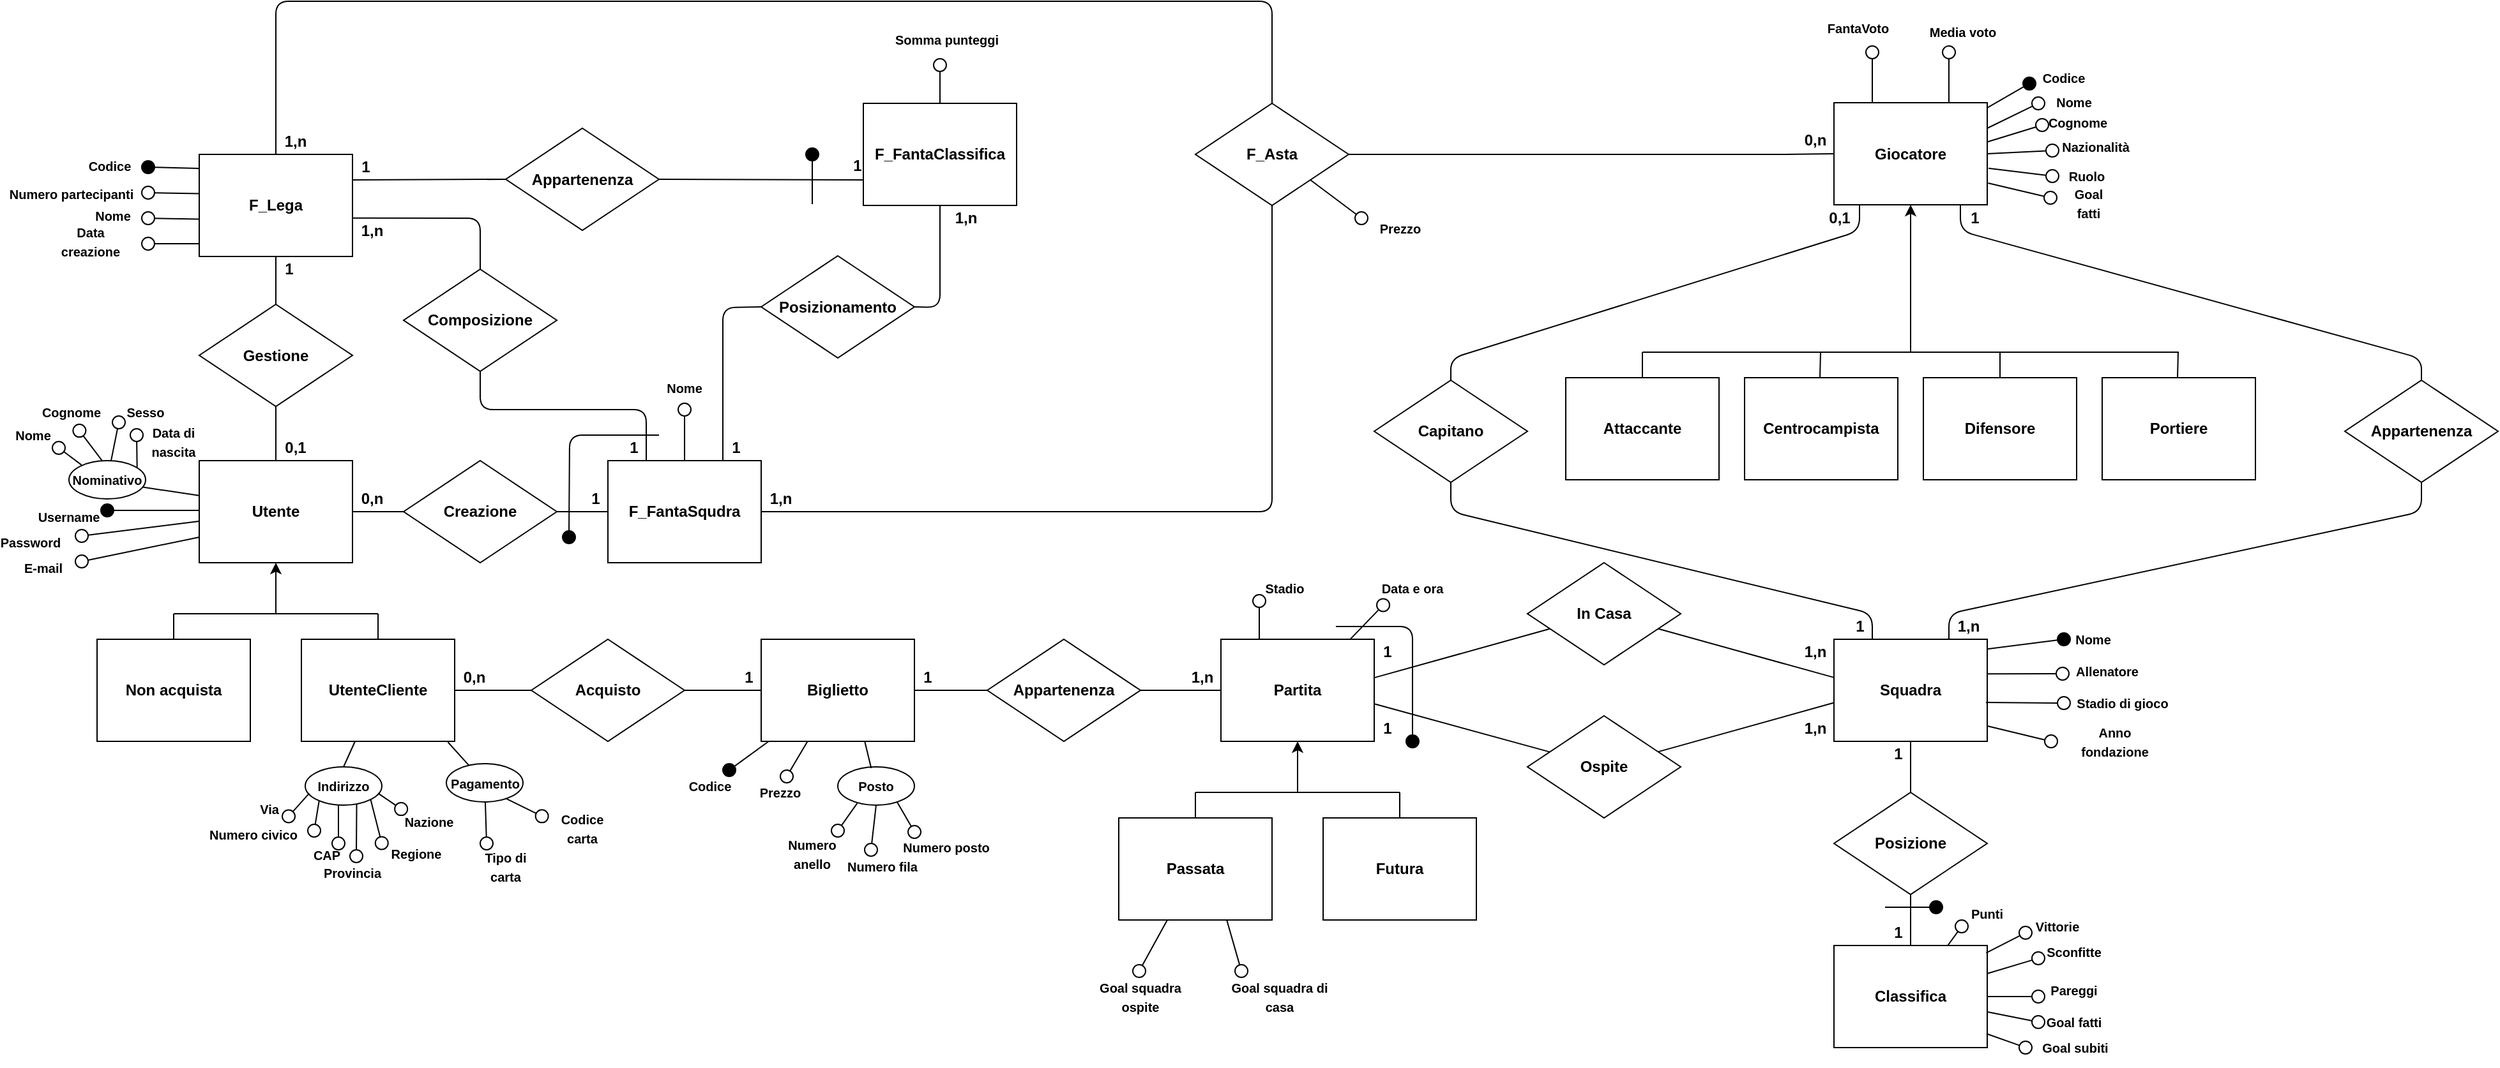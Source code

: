 <mxfile version="12.3.2" type="device" pages="1"><diagram id="fBHW-YaJGFFZtxiOKOxz" name="Page-1"><mxGraphModel dx="1422" dy="1991" grid="1" gridSize="10" guides="1" tooltips="1" connect="1" arrows="1" fold="1" page="1" pageScale="1" pageWidth="827" pageHeight="1169" math="0" shadow="0"><root><mxCell id="0"/><mxCell id="1" parent="0"/><mxCell id="8jJxmdZIT9Z5L3ih77fq-85" style="edgeStyle=orthogonalEdgeStyle;rounded=0;orthogonalLoop=1;jettySize=auto;html=1;endArrow=none;endFill=0;endSize=10;fontStyle=1" parent="1" source="Ex2wddJ__DNBvwKHNmaZ-104" target="8jJxmdZIT9Z5L3ih77fq-75" edge="1"><mxGeometry relative="1" as="geometry"/></mxCell><mxCell id="8jJxmdZIT9Z5L3ih77fq-91" style="edgeStyle=orthogonalEdgeStyle;rounded=0;orthogonalLoop=1;jettySize=auto;html=1;endArrow=none;endFill=0;endSize=10;fontStyle=1" parent="1" source="Ex2wddJ__DNBvwKHNmaZ-104" target="8jJxmdZIT9Z5L3ih77fq-86" edge="1"><mxGeometry relative="1" as="geometry"/></mxCell><mxCell id="Ex2wddJ__DNBvwKHNmaZ-104" value="Utente&lt;br&gt;" style="rounded=0;whiteSpace=wrap;html=1;fontStyle=1" parent="1" vertex="1"><mxGeometry x="160" y="80" width="120" height="80" as="geometry"/></mxCell><mxCell id="Ex2wddJ__DNBvwKHNmaZ-105" value="Non acquista" style="rounded=0;whiteSpace=wrap;html=1;fontStyle=1" parent="1" vertex="1"><mxGeometry x="80" y="220" width="120" height="80" as="geometry"/></mxCell><mxCell id="Ex2wddJ__DNBvwKHNmaZ-107" value="" style="endArrow=classic;html=1;entryX=0.5;entryY=1;entryDx=0;entryDy=0;fontStyle=1" parent="1" target="Ex2wddJ__DNBvwKHNmaZ-104" edge="1"><mxGeometry width="50" height="50" relative="1" as="geometry"><mxPoint x="220" y="200" as="sourcePoint"/><mxPoint x="210" y="160" as="targetPoint"/></mxGeometry></mxCell><mxCell id="Ex2wddJ__DNBvwKHNmaZ-108" value="" style="endArrow=none;html=1;fontStyle=1" parent="1" edge="1"><mxGeometry width="50" height="50" relative="1" as="geometry"><mxPoint x="140" y="200" as="sourcePoint"/><mxPoint x="300" y="200" as="targetPoint"/></mxGeometry></mxCell><mxCell id="Ex2wddJ__DNBvwKHNmaZ-110" value="" style="endArrow=none;html=1;exitX=0.5;exitY=0;exitDx=0;exitDy=0;fontStyle=1" parent="1" source="Ex2wddJ__DNBvwKHNmaZ-105" edge="1"><mxGeometry width="50" height="50" relative="1" as="geometry"><mxPoint x="90" y="250" as="sourcePoint"/><mxPoint x="140" y="200" as="targetPoint"/></mxGeometry></mxCell><mxCell id="Ex2wddJ__DNBvwKHNmaZ-111" value="" style="endArrow=none;html=1;exitX=0.5;exitY=0;exitDx=0;exitDy=0;fontStyle=1" parent="1" edge="1"><mxGeometry width="50" height="50" relative="1" as="geometry"><mxPoint x="300" y="240" as="sourcePoint"/><mxPoint x="300" y="200" as="targetPoint"/></mxGeometry></mxCell><mxCell id="zyTR-YkgTv86hWC0sA28-1" value="Biglietto" style="rounded=0;whiteSpace=wrap;html=1;fontStyle=1" parent="1" vertex="1"><mxGeometry x="600" y="220" width="120" height="80" as="geometry"/></mxCell><mxCell id="d8ngRL1qA9eingRCjU4p-1" value="" style="endArrow=oval;html=1;endFill=1;endSize=10;fontStyle=1" parent="1" edge="1"><mxGeometry width="50" height="50" relative="1" as="geometry"><mxPoint x="160" y="119" as="sourcePoint"/><mxPoint x="88" y="119" as="targetPoint"/></mxGeometry></mxCell><mxCell id="d8ngRL1qA9eingRCjU4p-2" value="&lt;font style=&quot;font-size: 10px&quot;&gt;Username&lt;/font&gt;" style="text;html=1;strokeColor=none;fillColor=none;align=center;verticalAlign=middle;whiteSpace=wrap;rounded=0;fontStyle=1" parent="1" vertex="1"><mxGeometry x="38" y="108.5" width="40" height="30" as="geometry"/></mxCell><mxCell id="d8ngRL1qA9eingRCjU4p-5" value="" style="endArrow=oval;html=1;endFill=0;endSize=10;fontStyle=1" parent="1" source="Ex2wddJ__DNBvwKHNmaZ-104" edge="1"><mxGeometry width="50" height="50" relative="1" as="geometry"><mxPoint x="158" y="169" as="sourcePoint"/><mxPoint x="68" y="139" as="targetPoint"/></mxGeometry></mxCell><mxCell id="d8ngRL1qA9eingRCjU4p-6" value="&lt;font style=&quot;font-size: 10px&quot;&gt;Password&lt;/font&gt;" style="text;html=1;strokeColor=none;fillColor=none;align=center;verticalAlign=middle;whiteSpace=wrap;rounded=0;fontStyle=1" parent="1" vertex="1"><mxGeometry x="8" y="123.5" width="40" height="40" as="geometry"/></mxCell><mxCell id="d8ngRL1qA9eingRCjU4p-7" value="" style="endArrow=oval;html=1;endFill=0;endSize=10;exitX=0;exitY=0.75;exitDx=0;exitDy=0;fontStyle=1" parent="1" source="Ex2wddJ__DNBvwKHNmaZ-104" edge="1"><mxGeometry width="50" height="50" relative="1" as="geometry"><mxPoint x="156.32" y="179.88" as="sourcePoint"/><mxPoint x="68" y="159" as="targetPoint"/></mxGeometry></mxCell><mxCell id="d8ngRL1qA9eingRCjU4p-9" value="&lt;font style=&quot;font-size: 10px&quot;&gt;E-mail&lt;/font&gt;" style="text;html=1;strokeColor=none;fillColor=none;align=center;verticalAlign=middle;whiteSpace=wrap;rounded=0;fontStyle=1" parent="1" vertex="1"><mxGeometry x="18" y="148.5" width="40" height="30" as="geometry"/></mxCell><mxCell id="d8ngRL1qA9eingRCjU4p-10" value="&lt;font style=&quot;font-size: 10px&quot;&gt;Nominativo&lt;/font&gt;" style="ellipse;whiteSpace=wrap;html=1;fontStyle=1" parent="1" vertex="1"><mxGeometry x="58" y="80" width="60" height="30" as="geometry"/></mxCell><mxCell id="d8ngRL1qA9eingRCjU4p-11" value="" style="endArrow=none;html=1;exitX=0;exitY=0.342;exitDx=0;exitDy=0;exitPerimeter=0;entryX=0.963;entryY=0.693;entryDx=0;entryDy=0;entryPerimeter=0;fontStyle=1" parent="1" source="Ex2wddJ__DNBvwKHNmaZ-104" target="d8ngRL1qA9eingRCjU4p-10" edge="1"><mxGeometry width="50" height="50" relative="1" as="geometry"><mxPoint x="210" y="110" as="sourcePoint"/><mxPoint x="260" y="60" as="targetPoint"/></mxGeometry></mxCell><mxCell id="d8ngRL1qA9eingRCjU4p-12" value="" style="endArrow=oval;html=1;endFill=0;endSize=10;exitX=0.165;exitY=0.114;exitDx=0;exitDy=0;exitPerimeter=0;fontStyle=1" parent="1" source="d8ngRL1qA9eingRCjU4p-10" edge="1"><mxGeometry width="50" height="50" relative="1" as="geometry"><mxPoint x="250.52" y="35.2" as="sourcePoint"/><mxPoint x="50" y="70" as="targetPoint"/></mxGeometry></mxCell><mxCell id="d8ngRL1qA9eingRCjU4p-13" value="&lt;font style=&quot;font-size: 10px&quot;&gt;Nome&lt;/font&gt;" style="text;html=1;strokeColor=none;fillColor=none;align=center;verticalAlign=middle;whiteSpace=wrap;rounded=0;fontStyle=1" parent="1" vertex="1"><mxGeometry x="10" y="45" width="40" height="30" as="geometry"/></mxCell><mxCell id="d8ngRL1qA9eingRCjU4p-14" value="" style="endArrow=oval;html=1;endFill=0;endSize=10;exitX=0.433;exitY=0.002;exitDx=0;exitDy=0;exitPerimeter=0;entryX=0.655;entryY=0.985;entryDx=0;entryDy=0;entryPerimeter=0;fontStyle=1" parent="1" source="d8ngRL1qA9eingRCjU4p-10" target="d8ngRL1qA9eingRCjU4p-17" edge="1"><mxGeometry width="50" height="50" relative="1" as="geometry"><mxPoint x="260.287" y="29.893" as="sourcePoint"/><mxPoint x="264" y="-2" as="targetPoint"/></mxGeometry></mxCell><mxCell id="d8ngRL1qA9eingRCjU4p-16" value="" style="endArrow=oval;html=1;endFill=0;endSize=10;fontStyle=1" parent="1" source="d8ngRL1qA9eingRCjU4p-10" edge="1"><mxGeometry width="50" height="50" relative="1" as="geometry"><mxPoint x="279.92" y="31.39" as="sourcePoint"/><mxPoint x="97" y="50" as="targetPoint"/></mxGeometry></mxCell><mxCell id="d8ngRL1qA9eingRCjU4p-17" value="&lt;font style=&quot;font-size: 10px&quot;&gt;Cognome&lt;/font&gt;" style="text;html=1;strokeColor=none;fillColor=none;align=center;verticalAlign=middle;whiteSpace=wrap;rounded=0;fontStyle=1" parent="1" vertex="1"><mxGeometry x="40" y="27" width="40" height="30" as="geometry"/></mxCell><mxCell id="d8ngRL1qA9eingRCjU4p-18" value="&lt;font style=&quot;font-size: 10px&quot;&gt;Sesso&lt;/font&gt;" style="text;html=1;strokeColor=none;fillColor=none;align=center;verticalAlign=middle;whiteSpace=wrap;rounded=0;fontStyle=1" parent="1" vertex="1"><mxGeometry x="98" y="29.5" width="40" height="25" as="geometry"/></mxCell><mxCell id="d8ngRL1qA9eingRCjU4p-19" value="&lt;font style=&quot;font-size: 10px&quot;&gt;Data di &lt;br&gt;nascita&lt;/font&gt;" style="text;html=1;strokeColor=none;fillColor=none;align=center;verticalAlign=middle;whiteSpace=wrap;rounded=0;fontStyle=1" parent="1" vertex="1"><mxGeometry x="100" y="50" width="80" height="30" as="geometry"/></mxCell><mxCell id="d8ngRL1qA9eingRCjU4p-20" value="" style="endArrow=oval;html=1;endFill=0;endSize=10;exitX=0.889;exitY=0.178;exitDx=0;exitDy=0;exitPerimeter=0;fontStyle=1" parent="1" source="d8ngRL1qA9eingRCjU4p-10" edge="1"><mxGeometry width="50" height="50" relative="1" as="geometry"><mxPoint x="290" y="30" as="sourcePoint"/><mxPoint x="111" y="60" as="targetPoint"/></mxGeometry></mxCell><mxCell id="Ex2wddJ__DNBvwKHNmaZ-109" value="UtenteCliente" style="rounded=0;whiteSpace=wrap;html=1;fontStyle=1" parent="1" vertex="1"><mxGeometry x="240" y="220" width="120" height="80" as="geometry"/></mxCell><mxCell id="d8ngRL1qA9eingRCjU4p-21" value="&lt;font style=&quot;font-size: 10px&quot;&gt;Indirizzo&lt;/font&gt;" style="ellipse;whiteSpace=wrap;html=1;fontStyle=1" parent="1" vertex="1"><mxGeometry x="243" y="320" width="60" height="30" as="geometry"/></mxCell><mxCell id="d8ngRL1qA9eingRCjU4p-22" value="" style="endArrow=oval;html=1;endFill=0;endSize=10;exitX=0.181;exitY=0.889;exitDx=0;exitDy=0;exitPerimeter=0;fontStyle=1" parent="1" source="d8ngRL1qA9eingRCjU4p-21" edge="1"><mxGeometry width="50" height="50" relative="1" as="geometry"><mxPoint x="253.52" y="325.2" as="sourcePoint"/><mxPoint x="250" y="370" as="targetPoint"/></mxGeometry></mxCell><mxCell id="d8ngRL1qA9eingRCjU4p-23" value="" style="endArrow=oval;html=1;endFill=0;endSize=10;fontStyle=1" parent="1" edge="1"><mxGeometry width="50" height="50" relative="1" as="geometry"><mxPoint x="269" y="350" as="sourcePoint"/><mxPoint x="269" y="380" as="targetPoint"/></mxGeometry></mxCell><mxCell id="d8ngRL1qA9eingRCjU4p-24" value="" style="endArrow=oval;html=1;endFill=0;endSize=10;exitX=0.671;exitY=0.981;exitDx=0;exitDy=0;exitPerimeter=0;fontStyle=1" parent="1" source="d8ngRL1qA9eingRCjU4p-21" edge="1"><mxGeometry width="50" height="50" relative="1" as="geometry"><mxPoint x="282.92" y="321.39" as="sourcePoint"/><mxPoint x="283" y="390" as="targetPoint"/></mxGeometry></mxCell><mxCell id="d8ngRL1qA9eingRCjU4p-25" value="&lt;font style=&quot;font-size: 10px&quot;&gt;Numero civico&lt;/font&gt;" style="text;html=1;strokeColor=none;fillColor=none;align=center;verticalAlign=middle;whiteSpace=wrap;rounded=0;fontStyle=1" parent="1" vertex="1"><mxGeometry x="160" y="352.5" width="85" height="40" as="geometry"/></mxCell><mxCell id="d8ngRL1qA9eingRCjU4p-26" value="&lt;font style=&quot;font-size: 10px&quot;&gt;Provincia&lt;/font&gt;" style="text;html=1;strokeColor=none;fillColor=none;align=center;verticalAlign=middle;whiteSpace=wrap;rounded=0;fontStyle=1" parent="1" vertex="1"><mxGeometry x="260" y="390" width="40" height="25" as="geometry"/></mxCell><mxCell id="d8ngRL1qA9eingRCjU4p-27" value="&lt;font style=&quot;font-size: 10px&quot;&gt;CAP&lt;/font&gt;" style="text;html=1;strokeColor=none;fillColor=none;align=center;verticalAlign=middle;whiteSpace=wrap;rounded=0;fontStyle=1" parent="1" vertex="1"><mxGeometry x="220" y="380" width="80" height="18" as="geometry"/></mxCell><mxCell id="d8ngRL1qA9eingRCjU4p-28" value="" style="endArrow=oval;html=1;endFill=0;endSize=10;exitX=1;exitY=1;exitDx=0;exitDy=0;entryX=1.036;entryY=-0.016;entryDx=0;entryDy=0;entryPerimeter=0;fontStyle=1" parent="1" source="d8ngRL1qA9eingRCjU4p-21" target="d8ngRL1qA9eingRCjU4p-27" edge="1"><mxGeometry width="50" height="50" relative="1" as="geometry"><mxPoint x="293" y="320" as="sourcePoint"/><mxPoint x="296" y="380" as="targetPoint"/></mxGeometry></mxCell><mxCell id="d8ngRL1qA9eingRCjU4p-37" value="" style="endArrow=oval;html=1;endFill=0;endSize=10;exitX=0.053;exitY=0.689;exitDx=0;exitDy=0;entryX=1;entryY=0.75;entryDx=0;entryDy=0;exitPerimeter=0;fontStyle=1" parent="1" source="d8ngRL1qA9eingRCjU4p-21" target="d8ngRL1qA9eingRCjU4p-38" edge="1"><mxGeometry width="50" height="50" relative="1" as="geometry"><mxPoint x="263.86" y="356.67" as="sourcePoint"/><mxPoint x="230" y="350" as="targetPoint"/></mxGeometry></mxCell><mxCell id="d8ngRL1qA9eingRCjU4p-38" value="&lt;font style=&quot;font-size: 10px&quot;&gt;Via&lt;/font&gt;" style="text;html=1;strokeColor=none;fillColor=none;align=center;verticalAlign=middle;whiteSpace=wrap;rounded=0;fontStyle=1" parent="1" vertex="1"><mxGeometry x="200" y="340" width="30" height="25" as="geometry"/></mxCell><mxCell id="d8ngRL1qA9eingRCjU4p-40" value="&lt;font style=&quot;font-size: 10px&quot;&gt;Regione&lt;/font&gt;" style="text;html=1;strokeColor=none;fillColor=none;align=center;verticalAlign=middle;whiteSpace=wrap;rounded=0;fontStyle=1" parent="1" vertex="1"><mxGeometry x="310" y="375" width="40" height="25" as="geometry"/></mxCell><mxCell id="d8ngRL1qA9eingRCjU4p-42" value="&lt;font style=&quot;font-size: 10px&quot;&gt;Nazione&lt;/font&gt;" style="text;html=1;strokeColor=none;fillColor=none;align=center;verticalAlign=middle;whiteSpace=wrap;rounded=0;fontStyle=1" parent="1" vertex="1"><mxGeometry x="320" y="350" width="40" height="25" as="geometry"/></mxCell><mxCell id="d8ngRL1qA9eingRCjU4p-43" value="" style="endArrow=oval;html=1;endFill=0;endSize=10;exitX=0.95;exitY=0.689;exitDx=0;exitDy=0;entryX=-0.048;entryY=0.122;entryDx=0;entryDy=0;entryPerimeter=0;exitPerimeter=0;fontStyle=1" parent="1" source="d8ngRL1qA9eingRCjU4p-21" target="d8ngRL1qA9eingRCjU4p-42" edge="1"><mxGeometry width="50" height="50" relative="1" as="geometry"><mxPoint x="304.382" y="355.521" as="sourcePoint"/><mxPoint x="312.88" y="389.712" as="targetPoint"/></mxGeometry></mxCell><mxCell id="d8ngRL1qA9eingRCjU4p-45" value="" style="endArrow=none;html=1;exitX=0.5;exitY=0;exitDx=0;exitDy=0;fontStyle=1" parent="1" source="d8ngRL1qA9eingRCjU4p-21" target="Ex2wddJ__DNBvwKHNmaZ-109" edge="1"><mxGeometry width="50" height="50" relative="1" as="geometry"><mxPoint x="260" y="350" as="sourcePoint"/><mxPoint x="310" y="300" as="targetPoint"/></mxGeometry></mxCell><mxCell id="d8ngRL1qA9eingRCjU4p-46" value="&lt;span style=&quot;font-size: 10px&quot;&gt;Pagamento&lt;/span&gt;" style="ellipse;whiteSpace=wrap;html=1;fontStyle=1" parent="1" vertex="1"><mxGeometry x="353.5" y="317.5" width="60" height="30" as="geometry"/></mxCell><mxCell id="d8ngRL1qA9eingRCjU4p-48" value="" style="endArrow=none;html=1;entryX=0.956;entryY=1.008;entryDx=0;entryDy=0;entryPerimeter=0;fontStyle=1" parent="1" source="d8ngRL1qA9eingRCjU4p-46" target="Ex2wddJ__DNBvwKHNmaZ-109" edge="1"><mxGeometry width="50" height="50" relative="1" as="geometry"><mxPoint x="298" y="335" as="sourcePoint"/><mxPoint x="348" y="285" as="targetPoint"/></mxGeometry></mxCell><mxCell id="d8ngRL1qA9eingRCjU4p-49" value="" style="endArrow=oval;html=1;endFill=0;endSize=10;exitX=0.77;exitY=0.903;exitDx=0;exitDy=0;exitPerimeter=0;entryX=-0.028;entryY=0.147;entryDx=0;entryDy=0;entryPerimeter=0;fontStyle=1" parent="1" source="d8ngRL1qA9eingRCjU4p-46" target="d8ngRL1qA9eingRCjU4p-55" edge="1"><mxGeometry width="50" height="50" relative="1" as="geometry"><mxPoint x="304.382" y="355.521" as="sourcePoint"/><mxPoint x="420" y="356" as="targetPoint"/></mxGeometry></mxCell><mxCell id="d8ngRL1qA9eingRCjU4p-52" value="" style="endArrow=oval;html=1;endFill=0;endSize=10;fontStyle=1" parent="1" source="d8ngRL1qA9eingRCjU4p-46" edge="1"><mxGeometry width="50" height="50" relative="1" as="geometry"><mxPoint x="386" y="340" as="sourcePoint"/><mxPoint x="385" y="380" as="targetPoint"/></mxGeometry></mxCell><mxCell id="d8ngRL1qA9eingRCjU4p-53" value="&lt;font style=&quot;font-size: 10px&quot;&gt;Tipo di carta&lt;/font&gt;" style="text;html=1;strokeColor=none;fillColor=none;align=center;verticalAlign=middle;whiteSpace=wrap;rounded=0;fontStyle=1" parent="1" vertex="1"><mxGeometry x="370" y="385" width="60" height="25" as="geometry"/></mxCell><mxCell id="d8ngRL1qA9eingRCjU4p-55" value="&lt;font style=&quot;font-size: 10px&quot;&gt;Codice carta&lt;/font&gt;" style="text;html=1;strokeColor=none;fillColor=none;align=center;verticalAlign=middle;whiteSpace=wrap;rounded=0;fontStyle=1" parent="1" vertex="1"><mxGeometry x="430" y="355" width="60" height="25" as="geometry"/></mxCell><mxCell id="d8ngRL1qA9eingRCjU4p-56" value="Acquisto" style="rhombus;whiteSpace=wrap;html=1;fontStyle=1" parent="1" vertex="1"><mxGeometry x="420" y="220" width="120" height="80" as="geometry"/></mxCell><mxCell id="d8ngRL1qA9eingRCjU4p-57" value="" style="endArrow=none;html=1;entryX=0;entryY=0.5;entryDx=0;entryDy=0;exitX=1;exitY=0.5;exitDx=0;exitDy=0;fontStyle=1" parent="1" source="Ex2wddJ__DNBvwKHNmaZ-109" target="d8ngRL1qA9eingRCjU4p-56" edge="1"><mxGeometry width="50" height="50" relative="1" as="geometry"><mxPoint x="363" y="260" as="sourcePoint"/><mxPoint x="413" y="210" as="targetPoint"/></mxGeometry></mxCell><mxCell id="d8ngRL1qA9eingRCjU4p-58" value="" style="endArrow=none;html=1;entryX=0;entryY=0.5;entryDx=0;entryDy=0;fontStyle=1" parent="1" target="zyTR-YkgTv86hWC0sA28-1" edge="1"><mxGeometry width="50" height="50" relative="1" as="geometry"><mxPoint x="540" y="260" as="sourcePoint"/><mxPoint x="597" y="260" as="targetPoint"/></mxGeometry></mxCell><mxCell id="d8ngRL1qA9eingRCjU4p-59" value="Partita" style="rounded=0;whiteSpace=wrap;html=1;fontStyle=1" parent="1" vertex="1"><mxGeometry x="960" y="220" width="120" height="80" as="geometry"/></mxCell><mxCell id="d8ngRL1qA9eingRCjU4p-60" value="Passata" style="rounded=0;whiteSpace=wrap;html=1;fontStyle=1" parent="1" vertex="1"><mxGeometry x="880" y="360" width="120" height="80" as="geometry"/></mxCell><mxCell id="d8ngRL1qA9eingRCjU4p-61" value="" style="endArrow=classic;html=1;entryX=0.5;entryY=1;entryDx=0;entryDy=0;fontStyle=1" parent="1" target="d8ngRL1qA9eingRCjU4p-59" edge="1"><mxGeometry width="50" height="50" relative="1" as="geometry"><mxPoint x="1020" y="340" as="sourcePoint"/><mxPoint x="1020" y="300" as="targetPoint"/></mxGeometry></mxCell><mxCell id="d8ngRL1qA9eingRCjU4p-62" value="" style="endArrow=none;html=1;fontStyle=1" parent="1" edge="1"><mxGeometry width="50" height="50" relative="1" as="geometry"><mxPoint x="940" y="340" as="sourcePoint"/><mxPoint x="1100" y="340" as="targetPoint"/></mxGeometry></mxCell><mxCell id="d8ngRL1qA9eingRCjU4p-63" value="" style="endArrow=none;html=1;exitX=0.5;exitY=0;exitDx=0;exitDy=0;fontStyle=1" parent="1" source="d8ngRL1qA9eingRCjU4p-60" edge="1"><mxGeometry width="50" height="50" relative="1" as="geometry"><mxPoint x="890" y="390" as="sourcePoint"/><mxPoint x="940" y="340" as="targetPoint"/></mxGeometry></mxCell><mxCell id="d8ngRL1qA9eingRCjU4p-64" value="" style="endArrow=none;html=1;exitX=0.5;exitY=0;exitDx=0;exitDy=0;fontStyle=1" parent="1" edge="1"><mxGeometry width="50" height="50" relative="1" as="geometry"><mxPoint x="1100" y="380" as="sourcePoint"/><mxPoint x="1100" y="340" as="targetPoint"/></mxGeometry></mxCell><mxCell id="d8ngRL1qA9eingRCjU4p-65" value="Futura" style="rounded=0;whiteSpace=wrap;html=1;fontStyle=1" parent="1" vertex="1"><mxGeometry x="1040" y="360" width="120" height="80" as="geometry"/></mxCell><mxCell id="d8ngRL1qA9eingRCjU4p-66" value="Appartenenza" style="rhombus;whiteSpace=wrap;html=1;fontStyle=1" parent="1" vertex="1"><mxGeometry x="777" y="220" width="120" height="80" as="geometry"/></mxCell><mxCell id="d8ngRL1qA9eingRCjU4p-67" value="" style="endArrow=none;html=1;entryX=0;entryY=0.5;entryDx=0;entryDy=0;fontStyle=1" parent="1" target="d8ngRL1qA9eingRCjU4p-66" edge="1"><mxGeometry width="50" height="50" relative="1" as="geometry"><mxPoint x="720" y="260" as="sourcePoint"/><mxPoint x="770" y="210" as="targetPoint"/></mxGeometry></mxCell><mxCell id="d8ngRL1qA9eingRCjU4p-68" value="" style="endArrow=none;html=1;fontStyle=1" parent="1" target="d8ngRL1qA9eingRCjU4p-59" edge="1"><mxGeometry width="50" height="50" relative="1" as="geometry"><mxPoint x="897" y="260" as="sourcePoint"/><mxPoint x="954" y="259.5" as="targetPoint"/></mxGeometry></mxCell><mxCell id="d8ngRL1qA9eingRCjU4p-69" value="" style="endArrow=oval;html=1;endFill=1;endSize=10;exitX=0.049;exitY=1;exitDx=0;exitDy=0;exitPerimeter=0;entryX=0.75;entryY=0;entryDx=0;entryDy=0;fontStyle=1" parent="1" source="zyTR-YkgTv86hWC0sA28-1" target="d8ngRL1qA9eingRCjU4p-70" edge="1"><mxGeometry width="50" height="50" relative="1" as="geometry"><mxPoint x="610" y="280" as="sourcePoint"/><mxPoint x="610" y="320" as="targetPoint"/></mxGeometry></mxCell><mxCell id="d8ngRL1qA9eingRCjU4p-70" value="&lt;font style=&quot;font-size: 10px&quot;&gt;Codice&lt;/font&gt;" style="text;html=1;strokeColor=none;fillColor=none;align=center;verticalAlign=middle;whiteSpace=wrap;rounded=0;fontStyle=1" parent="1" vertex="1"><mxGeometry x="530" y="322.5" width="60" height="25" as="geometry"/></mxCell><mxCell id="d8ngRL1qA9eingRCjU4p-72" value="&lt;span style=&quot;font-size: 10px&quot;&gt;Posto&lt;/span&gt;" style="ellipse;whiteSpace=wrap;html=1;fontStyle=1" parent="1" vertex="1"><mxGeometry x="660" y="320" width="60" height="30" as="geometry"/></mxCell><mxCell id="d8ngRL1qA9eingRCjU4p-73" value="" style="endArrow=oval;html=1;endFill=0;endSize=10;exitX=0.77;exitY=0.903;exitDx=0;exitDy=0;exitPerimeter=0;fontStyle=1" parent="1" source="d8ngRL1qA9eingRCjU4p-72" edge="1"><mxGeometry width="50" height="50" relative="1" as="geometry"><mxPoint x="604.382" y="370.521" as="sourcePoint"/><mxPoint x="720" y="371" as="targetPoint"/></mxGeometry></mxCell><mxCell id="d8ngRL1qA9eingRCjU4p-74" value="" style="endArrow=oval;html=1;endFill=0;endSize=10;exitX=0.5;exitY=1;exitDx=0;exitDy=0;fontStyle=1" parent="1" source="d8ngRL1qA9eingRCjU4p-72" edge="1"><mxGeometry width="50" height="50" relative="1" as="geometry"><mxPoint x="686" y="350.5" as="sourcePoint"/><mxPoint x="686" y="385" as="targetPoint"/></mxGeometry></mxCell><mxCell id="d8ngRL1qA9eingRCjU4p-75" value="&lt;font style=&quot;font-size: 10px&quot;&gt;Numero fila&lt;/font&gt;" style="text;html=1;strokeColor=none;fillColor=none;align=center;verticalAlign=middle;whiteSpace=wrap;rounded=0;fontStyle=1" parent="1" vertex="1"><mxGeometry x="660" y="385" width="70" height="25" as="geometry"/></mxCell><mxCell id="d8ngRL1qA9eingRCjU4p-76" value="" style="endArrow=none;html=1;exitX=0.436;exitY=0.032;exitDx=0;exitDy=0;exitPerimeter=0;entryX=0.676;entryY=1.001;entryDx=0;entryDy=0;entryPerimeter=0;fontStyle=1" parent="1" source="d8ngRL1qA9eingRCjU4p-72" target="zyTR-YkgTv86hWC0sA28-1" edge="1"><mxGeometry width="50" height="50" relative="1" as="geometry"><mxPoint x="630" y="347.5" as="sourcePoint"/><mxPoint x="680" y="297.5" as="targetPoint"/></mxGeometry></mxCell><mxCell id="d8ngRL1qA9eingRCjU4p-81" value="&lt;font style=&quot;font-size: 10px&quot;&gt;Numero posto&lt;/font&gt;" style="text;html=1;strokeColor=none;fillColor=none;align=center;verticalAlign=middle;whiteSpace=wrap;rounded=0;fontStyle=1" parent="1" vertex="1"><mxGeometry x="710" y="365" width="70" height="35" as="geometry"/></mxCell><mxCell id="d8ngRL1qA9eingRCjU4p-82" value="" style="endArrow=oval;html=1;endFill=0;endSize=10;exitX=0.253;exitY=0.951;exitDx=0;exitDy=0;exitPerimeter=0;fontStyle=1" parent="1" source="d8ngRL1qA9eingRCjU4p-72" edge="1"><mxGeometry width="50" height="50" relative="1" as="geometry"><mxPoint x="660" y="350.5" as="sourcePoint"/><mxPoint x="660" y="370" as="targetPoint"/></mxGeometry></mxCell><mxCell id="d8ngRL1qA9eingRCjU4p-85" value="&lt;font style=&quot;font-size: 10px&quot;&gt;Numero anello&lt;/font&gt;" style="text;html=1;strokeColor=none;fillColor=none;align=center;verticalAlign=middle;whiteSpace=wrap;rounded=0;fontStyle=1" parent="1" vertex="1"><mxGeometry x="605" y="375" width="70" height="25" as="geometry"/></mxCell><mxCell id="d8ngRL1qA9eingRCjU4p-86" value="&lt;font style=&quot;font-size: 10px&quot;&gt;Prezzo&lt;/font&gt;" style="text;html=1;strokeColor=none;fillColor=none;align=center;verticalAlign=middle;whiteSpace=wrap;rounded=0;fontStyle=1" parent="1" vertex="1"><mxGeometry x="580" y="327.5" width="70" height="25" as="geometry"/></mxCell><mxCell id="d8ngRL1qA9eingRCjU4p-87" value="" style="endArrow=oval;html=1;endFill=0;endSize=10;fontStyle=1" parent="1" source="zyTR-YkgTv86hWC0sA28-1" edge="1"><mxGeometry width="50" height="50" relative="1" as="geometry"><mxPoint x="635.18" y="306.03" as="sourcePoint"/><mxPoint x="620" y="327.5" as="targetPoint"/></mxGeometry></mxCell><mxCell id="d8ngRL1qA9eingRCjU4p-91" value="" style="endArrow=oval;html=1;endFill=0;endSize=10;exitX=0.25;exitY=0;exitDx=0;exitDy=0;fontStyle=1" parent="1" source="d8ngRL1qA9eingRCjU4p-59" edge="1"><mxGeometry width="50" height="50" relative="1" as="geometry"><mxPoint x="1050" y="225" as="sourcePoint"/><mxPoint x="990" y="190" as="targetPoint"/></mxGeometry></mxCell><mxCell id="d8ngRL1qA9eingRCjU4p-94" value="" style="endArrow=oval;html=1;endFill=0;endSize=10;exitX=0.844;exitY=-0.001;exitDx=0;exitDy=0;exitPerimeter=0;entryX=0.117;entryY=1.16;entryDx=0;entryDy=0;entryPerimeter=0;fontStyle=1" parent="1" source="d8ngRL1qA9eingRCjU4p-59" target="d8ngRL1qA9eingRCjU4p-98" edge="1"><mxGeometry width="50" height="50" relative="1" as="geometry"><mxPoint x="1080" y="237.5" as="sourcePoint"/><mxPoint x="1060" y="200" as="targetPoint"/></mxGeometry></mxCell><mxCell id="d8ngRL1qA9eingRCjU4p-98" value="&lt;font style=&quot;font-size: 10px&quot;&gt;Data e ora&lt;/font&gt;" style="text;html=1;strokeColor=none;fillColor=none;align=center;verticalAlign=middle;whiteSpace=wrap;rounded=0;fontStyle=1" parent="1" vertex="1"><mxGeometry x="1080" y="170" width="60" height="20" as="geometry"/></mxCell><mxCell id="d8ngRL1qA9eingRCjU4p-99" value="&lt;font style=&quot;font-size: 10px&quot;&gt;Stadio&lt;/font&gt;" style="text;html=1;strokeColor=none;fillColor=none;align=center;verticalAlign=middle;whiteSpace=wrap;rounded=0;fontStyle=1" parent="1" vertex="1"><mxGeometry x="990" y="170" width="40" height="20" as="geometry"/></mxCell><mxCell id="d8ngRL1qA9eingRCjU4p-103" value="" style="endArrow=oval;html=1;endFill=0;endSize=10;fontStyle=1" parent="1" source="d8ngRL1qA9eingRCjU4p-60" edge="1"><mxGeometry width="50" height="50" relative="1" as="geometry"><mxPoint x="966" y="460" as="sourcePoint"/><mxPoint x="896" y="480" as="targetPoint"/></mxGeometry></mxCell><mxCell id="d8ngRL1qA9eingRCjU4p-105" value="" style="endArrow=oval;html=1;endFill=0;endSize=10;exitX=0.705;exitY=1.001;exitDx=0;exitDy=0;exitPerimeter=0;fontStyle=1" parent="1" source="d8ngRL1qA9eingRCjU4p-60" edge="1"><mxGeometry width="50" height="50" relative="1" as="geometry"><mxPoint x="960" y="430" as="sourcePoint"/><mxPoint x="976" y="480" as="targetPoint"/></mxGeometry></mxCell><mxCell id="d8ngRL1qA9eingRCjU4p-106" value="&lt;font style=&quot;font-size: 10px&quot;&gt;Goal squadra ospite&lt;/font&gt;" style="text;html=1;strokeColor=none;fillColor=none;align=center;verticalAlign=middle;whiteSpace=wrap;rounded=0;fontStyle=1" parent="1" vertex="1"><mxGeometry x="857" y="490" width="80" height="20" as="geometry"/></mxCell><mxCell id="d8ngRL1qA9eingRCjU4p-107" value="&lt;font style=&quot;font-size: 10px&quot;&gt;Goal squadra di casa&lt;/font&gt;" style="text;html=1;strokeColor=none;fillColor=none;align=center;verticalAlign=middle;whiteSpace=wrap;rounded=0;fontStyle=1" parent="1" vertex="1"><mxGeometry x="966" y="490" width="80" height="20" as="geometry"/></mxCell><mxCell id="d8ngRL1qA9eingRCjU4p-108" value="In Casa" style="rhombus;whiteSpace=wrap;html=1;fontStyle=1" parent="1" vertex="1"><mxGeometry x="1200" y="160" width="120" height="80" as="geometry"/></mxCell><mxCell id="d8ngRL1qA9eingRCjU4p-113" value="Ospite" style="rhombus;whiteSpace=wrap;html=1;fontStyle=1" parent="1" vertex="1"><mxGeometry x="1200" y="280" width="120" height="80" as="geometry"/></mxCell><mxCell id="d8ngRL1qA9eingRCjU4p-114" value="" style="endArrow=none;html=1;exitX=0.997;exitY=0.631;exitDx=0;exitDy=0;exitPerimeter=0;endFill=0;fontStyle=1" parent="1" source="d8ngRL1qA9eingRCjU4p-59" target="d8ngRL1qA9eingRCjU4p-113" edge="1"><mxGeometry width="50" height="50" relative="1" as="geometry"><mxPoint x="1100" y="280" as="sourcePoint"/><mxPoint x="1160" y="230" as="targetPoint"/></mxGeometry></mxCell><mxCell id="d8ngRL1qA9eingRCjU4p-115" value="" style="endArrow=none;html=1;endFill=0;exitX=0.995;exitY=0.379;exitDx=0;exitDy=0;exitPerimeter=0;fontStyle=1" parent="1" source="d8ngRL1qA9eingRCjU4p-59" target="d8ngRL1qA9eingRCjU4p-108" edge="1"><mxGeometry width="50" height="50" relative="1" as="geometry"><mxPoint x="1080" y="255" as="sourcePoint"/><mxPoint x="1208" y="204" as="targetPoint"/></mxGeometry></mxCell><mxCell id="d8ngRL1qA9eingRCjU4p-125" style="edgeStyle=orthogonalEdgeStyle;rounded=0;jumpSize=10;orthogonalLoop=1;jettySize=auto;html=1;entryX=0.5;entryY=0;entryDx=0;entryDy=0;endArrow=none;endFill=0;endSize=10;fontStyle=1" parent="1" source="d8ngRL1qA9eingRCjU4p-119" target="d8ngRL1qA9eingRCjU4p-123" edge="1"><mxGeometry relative="1" as="geometry"/></mxCell><mxCell id="d8ngRL1qA9eingRCjU4p-119" value="Squadra" style="rounded=0;whiteSpace=wrap;html=1;rounded=0;fontStyle=1" parent="1" vertex="1"><mxGeometry x="1440" y="220" width="120" height="80" as="geometry"/></mxCell><mxCell id="d8ngRL1qA9eingRCjU4p-120" value="" style="endArrow=none;html=1;endFill=0;entryX=0.003;entryY=0.376;entryDx=0;entryDy=0;entryPerimeter=0;fontStyle=1" parent="1" source="d8ngRL1qA9eingRCjU4p-108" target="d8ngRL1qA9eingRCjU4p-119" edge="1"><mxGeometry width="50" height="50" relative="1" as="geometry"><mxPoint x="1330" y="220" as="sourcePoint"/><mxPoint x="1430" y="251" as="targetPoint"/></mxGeometry></mxCell><mxCell id="d8ngRL1qA9eingRCjU4p-121" value="" style="endArrow=none;html=1;endFill=0;entryX=-0.001;entryY=0.622;entryDx=0;entryDy=0;entryPerimeter=0;fontStyle=1" parent="1" source="d8ngRL1qA9eingRCjU4p-113" target="d8ngRL1qA9eingRCjU4p-119" edge="1"><mxGeometry width="50" height="50" relative="1" as="geometry"><mxPoint x="1299.82" y="308.82" as="sourcePoint"/><mxPoint x="1430" y="269" as="targetPoint"/></mxGeometry></mxCell><mxCell id="d8ngRL1qA9eingRCjU4p-124" style="edgeStyle=orthogonalEdgeStyle;rounded=0;jumpSize=10;orthogonalLoop=1;jettySize=auto;html=1;entryX=0.5;entryY=1;entryDx=0;entryDy=0;endArrow=none;endFill=0;endSize=10;fontStyle=1" parent="1" source="d8ngRL1qA9eingRCjU4p-122" target="d8ngRL1qA9eingRCjU4p-123" edge="1"><mxGeometry relative="1" as="geometry"/></mxCell><mxCell id="d8ngRL1qA9eingRCjU4p-122" value="Classifica" style="rounded=0;whiteSpace=wrap;html=1;fontStyle=1" parent="1" vertex="1"><mxGeometry x="1440" y="460" width="120" height="80" as="geometry"/></mxCell><mxCell id="d8ngRL1qA9eingRCjU4p-123" value="Posizione" style="rhombus;whiteSpace=wrap;html=1;fontStyle=1" parent="1" vertex="1"><mxGeometry x="1440" y="340" width="120" height="80" as="geometry"/></mxCell><mxCell id="d8ngRL1qA9eingRCjU4p-126" value="" style="endArrow=oval;html=1;endFill=0;endSize=10;fontStyle=1" parent="1" source="d8ngRL1qA9eingRCjU4p-122" edge="1"><mxGeometry width="50" height="50" relative="1" as="geometry"><mxPoint x="1580" y="440" as="sourcePoint"/><mxPoint x="1540" y="445" as="targetPoint"/></mxGeometry></mxCell><mxCell id="d8ngRL1qA9eingRCjU4p-129" value="&lt;font size=&quot;1&quot;&gt;Punti&lt;/font&gt;" style="text;html=1;strokeColor=none;fillColor=none;align=center;verticalAlign=middle;whiteSpace=wrap;rounded=0;fontStyle=1" parent="1" vertex="1"><mxGeometry x="1540" y="420" width="40" height="30" as="geometry"/></mxCell><mxCell id="d8ngRL1qA9eingRCjU4p-131" value="" style="endArrow=oval;html=1;endFill=0;endSize=10;exitX=0.993;exitY=0.072;exitDx=0;exitDy=0;exitPerimeter=0;fontStyle=1" parent="1" source="d8ngRL1qA9eingRCjU4p-122" edge="1"><mxGeometry width="50" height="50" relative="1" as="geometry"><mxPoint x="1550" y="475" as="sourcePoint"/><mxPoint x="1590" y="450" as="targetPoint"/></mxGeometry></mxCell><mxCell id="d8ngRL1qA9eingRCjU4p-132" value="" style="endArrow=oval;html=1;endFill=0;endSize=10;fontStyle=1" parent="1" source="d8ngRL1qA9eingRCjU4p-122" edge="1"><mxGeometry width="50" height="50" relative="1" as="geometry"><mxPoint x="1560" y="490" as="sourcePoint"/><mxPoint x="1600" y="470" as="targetPoint"/></mxGeometry></mxCell><mxCell id="d8ngRL1qA9eingRCjU4p-133" value="" style="endArrow=oval;html=1;endFill=0;endSize=10;exitX=1;exitY=0.5;exitDx=0;exitDy=0;fontStyle=1" parent="1" source="d8ngRL1qA9eingRCjU4p-122" edge="1"><mxGeometry width="50" height="50" relative="1" as="geometry"><mxPoint x="1554.64" y="504.84" as="sourcePoint"/><mxPoint x="1600" y="500" as="targetPoint"/></mxGeometry></mxCell><mxCell id="d8ngRL1qA9eingRCjU4p-134" value="" style="endArrow=oval;html=1;endFill=0;endSize=10;fontStyle=1" parent="1" source="d8ngRL1qA9eingRCjU4p-122" edge="1"><mxGeometry width="50" height="50" relative="1" as="geometry"><mxPoint x="1554.64" y="514.84" as="sourcePoint"/><mxPoint x="1600" y="520" as="targetPoint"/></mxGeometry></mxCell><mxCell id="d8ngRL1qA9eingRCjU4p-135" value="" style="endArrow=oval;html=1;endFill=0;endSize=10;exitX=0.995;exitY=0.864;exitDx=0;exitDy=0;exitPerimeter=0;fontStyle=1" parent="1" source="d8ngRL1qA9eingRCjU4p-122" edge="1"><mxGeometry width="50" height="50" relative="1" as="geometry"><mxPoint x="1584.64" y="517.34" as="sourcePoint"/><mxPoint x="1590" y="540" as="targetPoint"/></mxGeometry></mxCell><mxCell id="d8ngRL1qA9eingRCjU4p-137" value="&lt;font size=&quot;1&quot;&gt;Vittorie&lt;/font&gt;" style="text;html=1;strokeColor=none;fillColor=none;align=center;verticalAlign=middle;whiteSpace=wrap;rounded=0;fontStyle=1" parent="1" vertex="1"><mxGeometry x="1590" y="430" width="50" height="30" as="geometry"/></mxCell><mxCell id="d8ngRL1qA9eingRCjU4p-140" value="&lt;span style=&quot;color: rgba(0 , 0 , 0 , 0) ; font-family: monospace ; font-size: 0px&quot;&gt;%3CmxGraphModel%3E%3Croot%3E%3CmxCell%20id%3D%220%22%2F%3E%3CmxCell%20id%3D%221%22%20parent%3D%220%22%2F%3E%3CmxCell%20id%3D%222%22%20value%3D%22%26lt%3Bfont%20size%3D%26quot%3B1%26quot%3B%26gt%3BPunti%26lt%3B%2Ffont%26gt%3B%22%20style%3D%22text%3Bhtml%3D1%3BstrokeColor%3Dnone%3BfillColor%3Dnone%3Balign%3Dcenter%3BverticalAlign%3Dmiddle%3BwhiteSpace%3Dwrap%3Brounded%3D0%3B%22%20vertex%3D%221%22%20parent%3D%221%22%3E%3CmxGeometry%20x%3D%221540%22%20y%3D%22420%22%20width%3D%2240%22%20height%3D%2230%22%20as%3D%22geometry%22%2F%3E%3C%2FmxCell%3E%3C%2Froot%3E%3C%2FmxGraphModel%3E&lt;/span&gt;" style="text;html=1;align=center;verticalAlign=middle;resizable=0;points=[];;autosize=1;fontStyle=1" parent="1" vertex="1"><mxGeometry x="1628" y="485" width="20" height="20" as="geometry"/></mxCell><mxCell id="d8ngRL1qA9eingRCjU4p-141" value="&lt;font size=&quot;1&quot;&gt;Sconfitte&lt;/font&gt;" style="text;html=1;strokeColor=none;fillColor=none;align=center;verticalAlign=middle;whiteSpace=wrap;rounded=0;fontStyle=1" parent="1" vertex="1"><mxGeometry x="1608" y="450" width="40" height="30" as="geometry"/></mxCell><mxCell id="d8ngRL1qA9eingRCjU4p-142" value="&lt;font size=&quot;1&quot;&gt;Pareggi&lt;/font&gt;" style="text;html=1;strokeColor=none;fillColor=none;align=center;verticalAlign=middle;whiteSpace=wrap;rounded=0;fontStyle=1" parent="1" vertex="1"><mxGeometry x="1608" y="480" width="40" height="30" as="geometry"/></mxCell><mxCell id="d8ngRL1qA9eingRCjU4p-143" value="&lt;font size=&quot;1&quot;&gt;Goal fatti&lt;/font&gt;" style="text;html=1;strokeColor=none;fillColor=none;align=center;verticalAlign=middle;whiteSpace=wrap;rounded=0;fontStyle=1" parent="1" vertex="1"><mxGeometry x="1603" y="500" width="50" height="40" as="geometry"/></mxCell><mxCell id="d8ngRL1qA9eingRCjU4p-144" value="&lt;font size=&quot;1&quot;&gt;Goal subiti&lt;/font&gt;" style="text;html=1;strokeColor=none;fillColor=none;align=center;verticalAlign=middle;whiteSpace=wrap;rounded=0;fontStyle=1" parent="1" vertex="1"><mxGeometry x="1598" y="525" width="62" height="30" as="geometry"/></mxCell><mxCell id="d8ngRL1qA9eingRCjU4p-145" value="" style="endArrow=oval;html=1;endFill=1;endSize=10;fontStyle=1" parent="1" edge="1"><mxGeometry width="50" height="50" relative="1" as="geometry"><mxPoint x="1480" y="430" as="sourcePoint"/><mxPoint x="1520" y="430" as="targetPoint"/></mxGeometry></mxCell><mxCell id="d8ngRL1qA9eingRCjU4p-156" value="Appartenenza" style="rhombus;whiteSpace=wrap;html=1;fontStyle=1" parent="1" vertex="1"><mxGeometry x="1840" y="17" width="120" height="80" as="geometry"/></mxCell><mxCell id="8jJxmdZIT9Z5L3ih77fq-4" value="" style="endArrow=oval;html=1;endFill=1;endSize=10;fontStyle=1" parent="1" edge="1"><mxGeometry width="50" height="50" relative="1" as="geometry"><mxPoint x="1050" y="210" as="sourcePoint"/><mxPoint x="1110" y="300" as="targetPoint"/><Array as="points"><mxPoint x="1110" y="210"/></Array></mxGeometry></mxCell><mxCell id="8jJxmdZIT9Z5L3ih77fq-5" value="" style="endArrow=oval;html=1;endFill=0;endSize=10;exitX=1.002;exitY=0.85;exitDx=0;exitDy=0;exitPerimeter=0;fontStyle=1" parent="1" source="d8ngRL1qA9eingRCjU4p-119" edge="1"><mxGeometry width="50" height="50" relative="1" as="geometry"><mxPoint x="1569.16" y="475.76" as="sourcePoint"/><mxPoint x="1610" y="300" as="targetPoint"/></mxGeometry></mxCell><mxCell id="8jJxmdZIT9Z5L3ih77fq-7" value="" style="endArrow=oval;html=1;endFill=0;endSize=10;exitX=1.004;exitY=0.339;exitDx=0;exitDy=0;exitPerimeter=0;fontStyle=1" parent="1" source="d8ngRL1qA9eingRCjU4p-119" edge="1"><mxGeometry width="50" height="50" relative="1" as="geometry"><mxPoint x="1559.94" y="240.1" as="sourcePoint"/><mxPoint x="1619" y="247" as="targetPoint"/></mxGeometry></mxCell><mxCell id="8jJxmdZIT9Z5L3ih77fq-8" value="" style="endArrow=oval;html=1;endFill=0;endSize=10;exitX=0.992;exitY=0.619;exitDx=0;exitDy=0;exitPerimeter=0;fontStyle=1" parent="1" source="d8ngRL1qA9eingRCjU4p-119" edge="1"><mxGeometry width="50" height="50" relative="1" as="geometry"><mxPoint x="1560.94" y="260.1" as="sourcePoint"/><mxPoint x="1620" y="270" as="targetPoint"/></mxGeometry></mxCell><mxCell id="8jJxmdZIT9Z5L3ih77fq-9" value="" style="endArrow=oval;html=1;endFill=1;endSize=10;exitX=1.002;exitY=0.095;exitDx=0;exitDy=0;exitPerimeter=0;fontStyle=1" parent="1" source="d8ngRL1qA9eingRCjU4p-119" edge="1"><mxGeometry width="50" height="50" relative="1" as="geometry"><mxPoint x="1559.76" y="230.2" as="sourcePoint"/><mxPoint x="1620" y="220" as="targetPoint"/></mxGeometry></mxCell><mxCell id="8jJxmdZIT9Z5L3ih77fq-10" value="&lt;font style=&quot;font-size: 10px&quot;&gt;Nome&lt;/font&gt;" style="text;html=1;strokeColor=none;fillColor=none;align=center;verticalAlign=middle;whiteSpace=wrap;rounded=0;shadow=1;fontStyle=1" parent="1" vertex="1"><mxGeometry x="1623" y="210" width="40" height="20" as="geometry"/></mxCell><mxCell id="8jJxmdZIT9Z5L3ih77fq-14" value="&lt;font style=&quot;font-size: 10px&quot;&gt;Allenatore&lt;/font&gt;" style="text;html=1;strokeColor=none;fillColor=none;align=center;verticalAlign=middle;whiteSpace=wrap;rounded=0;shadow=1;fontStyle=1" parent="1" vertex="1"><mxGeometry x="1634" y="235" width="40" height="20" as="geometry"/></mxCell><mxCell id="8jJxmdZIT9Z5L3ih77fq-15" value="&lt;font style=&quot;font-size: 10px&quot;&gt;Stadio di gioco&lt;/font&gt;" style="text;html=1;strokeColor=none;fillColor=none;align=center;verticalAlign=middle;whiteSpace=wrap;rounded=0;shadow=1;fontStyle=1" parent="1" vertex="1"><mxGeometry x="1628" y="260" width="76" height="20" as="geometry"/></mxCell><mxCell id="8jJxmdZIT9Z5L3ih77fq-17" value="&lt;font style=&quot;font-size: 10px&quot;&gt;Anno fondazione&lt;/font&gt;" style="text;html=1;strokeColor=none;fillColor=none;align=center;verticalAlign=middle;whiteSpace=wrap;rounded=0;shadow=1;fontStyle=1" parent="1" vertex="1"><mxGeometry x="1620" y="290" width="80" height="20" as="geometry"/></mxCell><mxCell id="8jJxmdZIT9Z5L3ih77fq-20" value="Giocatore" style="rounded=0;whiteSpace=wrap;html=1;fontStyle=1" parent="1" vertex="1"><mxGeometry x="1440" y="-200.5" width="120" height="80" as="geometry"/></mxCell><mxCell id="8jJxmdZIT9Z5L3ih77fq-21" value="Centrocampista" style="rounded=0;whiteSpace=wrap;html=1;fontStyle=1" parent="1" vertex="1"><mxGeometry x="1370" y="15" width="120" height="80" as="geometry"/></mxCell><mxCell id="8jJxmdZIT9Z5L3ih77fq-22" value="" style="endArrow=classic;html=1;entryX=0.5;entryY=1;entryDx=0;entryDy=0;fontStyle=1" parent="1" target="8jJxmdZIT9Z5L3ih77fq-20" edge="1"><mxGeometry width="50" height="50" relative="1" as="geometry"><mxPoint x="1500" y="-5" as="sourcePoint"/><mxPoint x="1490" y="-45" as="targetPoint"/></mxGeometry></mxCell><mxCell id="8jJxmdZIT9Z5L3ih77fq-23" value="" style="endArrow=none;html=1;fontStyle=1" parent="1" edge="1"><mxGeometry width="50" height="50" relative="1" as="geometry"><mxPoint x="1290" y="-5" as="sourcePoint"/><mxPoint x="1710" y="-5" as="targetPoint"/></mxGeometry></mxCell><mxCell id="8jJxmdZIT9Z5L3ih77fq-34" style="edgeStyle=orthogonalEdgeStyle;rounded=0;orthogonalLoop=1;jettySize=auto;html=1;endArrow=none;endFill=0;endSize=10;fontStyle=1" parent="1" source="8jJxmdZIT9Z5L3ih77fq-26" edge="1"><mxGeometry relative="1" as="geometry"><mxPoint x="1570" y="-5" as="targetPoint"/></mxGeometry></mxCell><mxCell id="8jJxmdZIT9Z5L3ih77fq-26" value="Difensore" style="rounded=0;whiteSpace=wrap;html=1;fontStyle=1" parent="1" vertex="1"><mxGeometry x="1510" y="15" width="120" height="80" as="geometry"/></mxCell><mxCell id="8jJxmdZIT9Z5L3ih77fq-33" style="edgeStyle=orthogonalEdgeStyle;rounded=0;orthogonalLoop=1;jettySize=auto;html=1;endArrow=none;endFill=0;endSize=10;fontStyle=1" parent="1" source="8jJxmdZIT9Z5L3ih77fq-27" edge="1"><mxGeometry relative="1" as="geometry"><mxPoint x="1290" y="-5" as="targetPoint"/></mxGeometry></mxCell><mxCell id="8jJxmdZIT9Z5L3ih77fq-27" value="Attaccante" style="rounded=0;whiteSpace=wrap;html=1;fontStyle=1" parent="1" vertex="1"><mxGeometry x="1230" y="15" width="120" height="80" as="geometry"/></mxCell><mxCell id="8jJxmdZIT9Z5L3ih77fq-28" value="Portiere" style="rounded=0;whiteSpace=wrap;html=1;fontStyle=1" parent="1" vertex="1"><mxGeometry x="1650" y="15" width="120" height="80" as="geometry"/></mxCell><mxCell id="8jJxmdZIT9Z5L3ih77fq-31" value="" style="endArrow=none;html=1;fontStyle=1" parent="1" edge="1"><mxGeometry width="50" height="50" relative="1" as="geometry"><mxPoint x="1429" y="15" as="sourcePoint"/><mxPoint x="1429.5" y="-5" as="targetPoint"/></mxGeometry></mxCell><mxCell id="8jJxmdZIT9Z5L3ih77fq-32" value="" style="endArrow=none;html=1;fontStyle=1" parent="1" edge="1"><mxGeometry width="50" height="50" relative="1" as="geometry"><mxPoint x="1709" y="15" as="sourcePoint"/><mxPoint x="1709.5" y="-5" as="targetPoint"/></mxGeometry></mxCell><mxCell id="8jJxmdZIT9Z5L3ih77fq-38" value="" style="endArrow=none;html=1;entryX=0.5;entryY=0;entryDx=0;entryDy=0;fontStyle=1" parent="1" target="d8ngRL1qA9eingRCjU4p-156" edge="1"><mxGeometry width="50" height="50" relative="1" as="geometry"><mxPoint x="1539" y="-120" as="sourcePoint"/><mxPoint x="1640" y="-85" as="targetPoint"/><Array as="points"><mxPoint x="1539" y="-100"/><mxPoint x="1900"/></Array></mxGeometry></mxCell><mxCell id="8jJxmdZIT9Z5L3ih77fq-43" value="" style="endArrow=oval;html=1;endFill=1;endSize=10;exitX=0.997;exitY=0.052;exitDx=0;exitDy=0;exitPerimeter=0;fontStyle=1" parent="1" source="8jJxmdZIT9Z5L3ih77fq-20" edge="1"><mxGeometry width="50" height="50" relative="1" as="geometry"><mxPoint x="1562.16" y="-199.74" as="sourcePoint"/><mxPoint x="1593" y="-215.5" as="targetPoint"/></mxGeometry></mxCell><mxCell id="8jJxmdZIT9Z5L3ih77fq-44" value="" style="endArrow=oval;html=1;endFill=0;endSize=10;exitX=1;exitY=0.25;exitDx=0;exitDy=0;fontStyle=1" parent="1" source="8jJxmdZIT9Z5L3ih77fq-20" edge="1"><mxGeometry width="50" height="50" relative="1" as="geometry"><mxPoint x="1563" y="-183.5" as="sourcePoint"/><mxPoint x="1600" y="-200" as="targetPoint"/></mxGeometry></mxCell><mxCell id="8jJxmdZIT9Z5L3ih77fq-45" value="" style="endArrow=oval;html=1;endFill=0;endSize=10;exitX=1.003;exitY=0.383;exitDx=0;exitDy=0;exitPerimeter=0;fontStyle=1" parent="1" source="8jJxmdZIT9Z5L3ih77fq-20" edge="1"><mxGeometry width="50" height="50" relative="1" as="geometry"><mxPoint x="1563" y="-165.5" as="sourcePoint"/><mxPoint x="1603" y="-183" as="targetPoint"/></mxGeometry></mxCell><mxCell id="8jJxmdZIT9Z5L3ih77fq-46" value="" style="endArrow=oval;html=1;endFill=0;endSize=10;exitX=1;exitY=0.5;exitDx=0;exitDy=0;fontStyle=1" parent="1" source="8jJxmdZIT9Z5L3ih77fq-20" edge="1"><mxGeometry width="50" height="50" relative="1" as="geometry"><mxPoint x="1563" y="-153.5" as="sourcePoint"/><mxPoint x="1611" y="-163" as="targetPoint"/></mxGeometry></mxCell><mxCell id="8jJxmdZIT9Z5L3ih77fq-47" value="" style="endArrow=oval;html=1;endFill=0;endSize=10;exitX=1.008;exitY=0.642;exitDx=0;exitDy=0;exitPerimeter=0;fontStyle=1" parent="1" source="8jJxmdZIT9Z5L3ih77fq-20" edge="1"><mxGeometry width="50" height="50" relative="1" as="geometry"><mxPoint x="1562.4" y="-136.38" as="sourcePoint"/><mxPoint x="1611" y="-143" as="targetPoint"/></mxGeometry></mxCell><mxCell id="8jJxmdZIT9Z5L3ih77fq-48" value="&lt;span style=&quot;color: rgba(0 , 0 , 0 , 0) ; font-family: monospace ; font-size: 0px&quot;&gt;%3CmxGraphModel%3E%3Croot%3E%3CmxCell%20id%3D%220%22%2F%3E%3CmxCell%20id%3D%221%22%20parent%3D%220%22%2F%3E%3CmxCell%20id%3D%222%22%20value%3D%22%26lt%3Bfont%20size%3D%26quot%3B1%26quot%3B%26gt%3BPunti%26lt%3B%2Ffont%26gt%3B%22%20style%3D%22text%3Bhtml%3D1%3BstrokeColor%3Dnone%3BfillColor%3Dnone%3Balign%3Dcenter%3BverticalAlign%3Dmiddle%3BwhiteSpace%3Dwrap%3Brounded%3D0%3B%22%20vertex%3D%221%22%20parent%3D%221%22%3E%3CmxGeometry%20x%3D%221540%22%20y%3D%22420%22%20width%3D%2240%22%20height%3D%2230%22%20as%3D%22geometry%22%2F%3E%3C%2FmxCell%3E%3C%2Froot%3E%3C%2FmxGraphModel%3E&lt;/span&gt;" style="text;html=1;align=center;verticalAlign=middle;resizable=0;points=[];;autosize=1;fontStyle=1" parent="1" vertex="1"><mxGeometry x="1631" y="-180.5" width="20" height="20" as="geometry"/></mxCell><mxCell id="8jJxmdZIT9Z5L3ih77fq-49" value="&lt;font size=&quot;1&quot;&gt;Nome&lt;/font&gt;" style="text;html=1;strokeColor=none;fillColor=none;align=center;verticalAlign=middle;whiteSpace=wrap;rounded=0;fontStyle=1" parent="1" vertex="1"><mxGeometry x="1608" y="-211" width="40" height="20" as="geometry"/></mxCell><mxCell id="8jJxmdZIT9Z5L3ih77fq-50" value="&lt;font size=&quot;1&quot;&gt;Cognome&lt;/font&gt;" style="text;html=1;strokeColor=none;fillColor=none;align=center;verticalAlign=middle;whiteSpace=wrap;rounded=0;fontStyle=1" parent="1" vertex="1"><mxGeometry x="1611" y="-200.5" width="40" height="30" as="geometry"/></mxCell><mxCell id="8jJxmdZIT9Z5L3ih77fq-51" value="&lt;font size=&quot;1&quot;&gt;Nazionalità&lt;/font&gt;" style="text;html=1;strokeColor=none;fillColor=none;align=center;verticalAlign=middle;whiteSpace=wrap;rounded=0;fontStyle=1" parent="1" vertex="1"><mxGeometry x="1611" y="-175.5" width="68" height="18" as="geometry"/></mxCell><mxCell id="8jJxmdZIT9Z5L3ih77fq-52" value="&lt;font size=&quot;1&quot;&gt;Ruolo&lt;/font&gt;" style="text;html=1;strokeColor=none;fillColor=none;align=center;verticalAlign=middle;whiteSpace=wrap;rounded=0;fontStyle=1" parent="1" vertex="1"><mxGeometry x="1619" y="-148" width="38" height="9" as="geometry"/></mxCell><mxCell id="8jJxmdZIT9Z5L3ih77fq-53" value="&lt;font size=&quot;1&quot;&gt;Codice&lt;/font&gt;" style="text;html=1;strokeColor=none;fillColor=none;align=center;verticalAlign=middle;whiteSpace=wrap;rounded=0;fontStyle=1" parent="1" vertex="1"><mxGeometry x="1604" y="-230" width="32" height="20" as="geometry"/></mxCell><mxCell id="8jJxmdZIT9Z5L3ih77fq-56" value="" style="endArrow=oval;html=1;endFill=0;endSize=10;exitX=1.006;exitY=0.788;exitDx=0;exitDy=0;exitPerimeter=0;fontStyle=1" parent="1" source="8jJxmdZIT9Z5L3ih77fq-20" edge="1"><mxGeometry width="50" height="50" relative="1" as="geometry"><mxPoint x="1560.46" y="-124.64" as="sourcePoint"/><mxPoint x="1609.5" y="-126" as="targetPoint"/></mxGeometry></mxCell><mxCell id="8jJxmdZIT9Z5L3ih77fq-57" value="&lt;font size=&quot;1&quot;&gt;Goal fatti&lt;/font&gt;" style="text;html=1;strokeColor=none;fillColor=none;align=center;verticalAlign=middle;whiteSpace=wrap;rounded=0;fontStyle=1" parent="1" vertex="1"><mxGeometry x="1618" y="-127" width="43" height="9" as="geometry"/></mxCell><mxCell id="8jJxmdZIT9Z5L3ih77fq-71" value="" style="endArrow=none;html=1;entryX=0.5;entryY=1;entryDx=0;entryDy=0;fontStyle=1" parent="1" target="d8ngRL1qA9eingRCjU4p-156" edge="1"><mxGeometry width="50" height="50" relative="1" as="geometry"><mxPoint x="1530" y="220" as="sourcePoint"/><mxPoint x="1580" y="170" as="targetPoint"/><Array as="points"><mxPoint x="1530" y="200"/><mxPoint x="1900" y="120"/></Array></mxGeometry></mxCell><mxCell id="8jJxmdZIT9Z5L3ih77fq-75" value="Gestione" style="rhombus;whiteSpace=wrap;html=1;fontStyle=1" parent="1" vertex="1"><mxGeometry x="160" y="-42.5" width="120" height="80" as="geometry"/></mxCell><mxCell id="8jJxmdZIT9Z5L3ih77fq-76" style="edgeStyle=orthogonalEdgeStyle;rounded=0;orthogonalLoop=1;jettySize=auto;html=1;endArrow=none;endFill=0;endSize=10;fontStyle=1" parent="1" source="8jJxmdZIT9Z5L3ih77fq-77" target="8jJxmdZIT9Z5L3ih77fq-75" edge="1"><mxGeometry relative="1" as="geometry"/></mxCell><mxCell id="8jJxmdZIT9Z5L3ih77fq-77" value="F_Lega" style="rounded=0;whiteSpace=wrap;html=1;fontStyle=1" parent="1" vertex="1"><mxGeometry x="160" y="-160" width="120" height="80" as="geometry"/></mxCell><mxCell id="8jJxmdZIT9Z5L3ih77fq-86" value="Creazione" style="rhombus;whiteSpace=wrap;html=1;fontStyle=1" parent="1" vertex="1"><mxGeometry x="320" y="80" width="120" height="80" as="geometry"/></mxCell><mxCell id="8jJxmdZIT9Z5L3ih77fq-89" style="edgeStyle=orthogonalEdgeStyle;rounded=0;orthogonalLoop=1;jettySize=auto;html=1;entryX=1;entryY=0.5;entryDx=0;entryDy=0;endArrow=none;endFill=0;endSize=10;fontStyle=1" parent="1" source="8jJxmdZIT9Z5L3ih77fq-88" target="8jJxmdZIT9Z5L3ih77fq-86" edge="1"><mxGeometry relative="1" as="geometry"/></mxCell><mxCell id="8jJxmdZIT9Z5L3ih77fq-88" value="F_FantaSqudra" style="rounded=0;whiteSpace=wrap;html=1;fontStyle=1" parent="1" vertex="1"><mxGeometry x="480" y="80" width="120" height="80" as="geometry"/></mxCell><mxCell id="8jJxmdZIT9Z5L3ih77fq-97" value="F_FantaClassifica" style="rounded=0;whiteSpace=wrap;html=1;fontStyle=1" parent="1" vertex="1"><mxGeometry x="680" y="-200" width="120" height="80" as="geometry"/></mxCell><mxCell id="8jJxmdZIT9Z5L3ih77fq-105" value="Appartenenza" style="rhombus;whiteSpace=wrap;html=1;fontStyle=1" parent="1" vertex="1"><mxGeometry x="400" y="-180.5" width="120" height="80" as="geometry"/></mxCell><mxCell id="SkITYz7jnoKPcfAXoTe2-18" value="" style="endArrow=none;html=1;entryX=0;entryY=0.5;entryDx=0;entryDy=0;exitX=1;exitY=0.25;exitDx=0;exitDy=0;fontStyle=1" parent="1" source="8jJxmdZIT9Z5L3ih77fq-77" target="8jJxmdZIT9Z5L3ih77fq-105" edge="1"><mxGeometry width="50" height="50" relative="1" as="geometry"><mxPoint x="320" y="-100" as="sourcePoint"/><mxPoint x="370" y="-150" as="targetPoint"/></mxGeometry></mxCell><mxCell id="SkITYz7jnoKPcfAXoTe2-19" value="" style="endArrow=none;html=1;exitX=1;exitY=0.5;exitDx=0;exitDy=0;entryX=0;entryY=0.75;entryDx=0;entryDy=0;fontStyle=1" parent="1" source="8jJxmdZIT9Z5L3ih77fq-105" target="8jJxmdZIT9Z5L3ih77fq-97" edge="1"><mxGeometry width="50" height="50" relative="1" as="geometry"><mxPoint x="520" y="-140.5" as="sourcePoint"/><mxPoint x="680" y="-137" as="targetPoint"/></mxGeometry></mxCell><mxCell id="SkITYz7jnoKPcfAXoTe2-25" value="Posizionamento" style="rhombus;whiteSpace=wrap;html=1;fontStyle=1" parent="1" vertex="1"><mxGeometry x="600" y="-80.5" width="120" height="80" as="geometry"/></mxCell><mxCell id="SkITYz7jnoKPcfAXoTe2-26" value="" style="endArrow=none;html=1;entryX=0;entryY=0.5;entryDx=0;entryDy=0;exitX=0.75;exitY=0;exitDx=0;exitDy=0;fontStyle=1" parent="1" source="8jJxmdZIT9Z5L3ih77fq-88" target="SkITYz7jnoKPcfAXoTe2-25" edge="1"><mxGeometry width="50" height="50" relative="1" as="geometry"><mxPoint x="570" y="70" as="sourcePoint"/><mxPoint x="590" y="-10" as="targetPoint"/><Array as="points"><mxPoint x="570" y="-40"/></Array></mxGeometry></mxCell><mxCell id="SkITYz7jnoKPcfAXoTe2-27" value="" style="endArrow=none;html=1;exitX=1;exitY=0.5;exitDx=0;exitDy=0;entryX=0.5;entryY=1;entryDx=0;entryDy=0;fontStyle=1" parent="1" source="SkITYz7jnoKPcfAXoTe2-25" target="8jJxmdZIT9Z5L3ih77fq-97" edge="1"><mxGeometry width="50" height="50" relative="1" as="geometry"><mxPoint x="695" y="15" as="sourcePoint"/><mxPoint x="735" y="-106" as="targetPoint"/><Array as="points"><mxPoint x="740" y="-40"/></Array></mxGeometry></mxCell><mxCell id="SkITYz7jnoKPcfAXoTe2-46" value="" style="endArrow=oval;html=1;endFill=1;endSize=10;exitX=0.001;exitY=0.138;exitDx=0;exitDy=0;exitPerimeter=0;fontStyle=1" parent="1" source="8jJxmdZIT9Z5L3ih77fq-77" edge="1"><mxGeometry width="50" height="50" relative="1" as="geometry"><mxPoint x="160" y="-148" as="sourcePoint"/><mxPoint x="120" y="-150" as="targetPoint"/><Array as="points"/></mxGeometry></mxCell><mxCell id="SkITYz7jnoKPcfAXoTe2-47" value="&lt;span style=&quot;font-size: 10px&quot;&gt;Nome&lt;/span&gt;" style="text;html=1;strokeColor=none;fillColor=none;align=center;verticalAlign=middle;whiteSpace=wrap;rounded=0;fontStyle=1" parent="1" vertex="1"><mxGeometry x="75" y="-127" width="35" height="30" as="geometry"/></mxCell><mxCell id="SkITYz7jnoKPcfAXoTe2-48" value="" style="endArrow=oval;html=1;endFill=0;endSize=10;exitX=0.003;exitY=0.385;exitDx=0;exitDy=0;exitPerimeter=0;fontStyle=1" parent="1" source="8jJxmdZIT9Z5L3ih77fq-77" edge="1"><mxGeometry width="50" height="50" relative="1" as="geometry"><mxPoint x="202" y="-133.0" as="sourcePoint"/><mxPoint x="120" y="-130" as="targetPoint"/></mxGeometry></mxCell><mxCell id="SkITYz7jnoKPcfAXoTe2-49" value="" style="endArrow=oval;html=1;endFill=0;endSize=10;exitX=0.003;exitY=0.635;exitDx=0;exitDy=0;exitPerimeter=0;fontStyle=1" parent="1" source="8jJxmdZIT9Z5L3ih77fq-77" edge="1"><mxGeometry width="50" height="50" relative="1" as="geometry"><mxPoint x="172" y="-124.0" as="sourcePoint"/><mxPoint x="120" y="-110" as="targetPoint"/></mxGeometry></mxCell><mxCell id="SkITYz7jnoKPcfAXoTe2-50" value="&lt;span style=&quot;font-size: 10px&quot;&gt;Numero partecipanti&lt;/span&gt;" style="text;html=1;strokeColor=none;fillColor=none;align=center;verticalAlign=middle;whiteSpace=wrap;rounded=0;fontStyle=1" parent="1" vertex="1"><mxGeometry x="10" y="-137.5" width="100" height="17" as="geometry"/></mxCell><mxCell id="SkITYz7jnoKPcfAXoTe2-52" value="&lt;span style=&quot;font-size: 10px&quot;&gt;Codice&lt;/span&gt;" style="text;html=1;strokeColor=none;fillColor=none;align=center;verticalAlign=middle;whiteSpace=wrap;rounded=0;fontStyle=1" parent="1" vertex="1"><mxGeometry x="70" y="-166.5" width="40" height="30" as="geometry"/></mxCell><mxCell id="SkITYz7jnoKPcfAXoTe2-53" value="" style="endArrow=oval;html=1;endFill=0;endSize=10;exitX=0;exitY=0.5;exitDx=0;exitDy=0;fontStyle=1" parent="1" edge="1"><mxGeometry width="50" height="50" relative="1" as="geometry"><mxPoint x="160" y="-90" as="sourcePoint"/><mxPoint x="120" y="-90" as="targetPoint"/></mxGeometry></mxCell><mxCell id="SkITYz7jnoKPcfAXoTe2-56" value="&lt;span style=&quot;font-size: 10px&quot;&gt;Data creazione&lt;/span&gt;" style="text;html=1;strokeColor=none;fillColor=none;align=center;verticalAlign=middle;whiteSpace=wrap;rounded=0;fontStyle=1" parent="1" vertex="1"><mxGeometry x="40" y="-97" width="70" height="10" as="geometry"/></mxCell><mxCell id="SkITYz7jnoKPcfAXoTe2-57" value="" style="endArrow=oval;html=1;endFill=0;endSize=10;exitX=0.5;exitY=0;exitDx=0;exitDy=0;fontStyle=1" parent="1" source="8jJxmdZIT9Z5L3ih77fq-97" edge="1"><mxGeometry width="50" height="50" relative="1" as="geometry"><mxPoint x="770" y="-90" as="sourcePoint"/><mxPoint x="740" y="-230" as="targetPoint"/></mxGeometry></mxCell><mxCell id="SkITYz7jnoKPcfAXoTe2-58" value="&lt;font style=&quot;font-size: 10px&quot;&gt;Somma punteggi&lt;/font&gt;" style="text;html=1;align=center;verticalAlign=middle;resizable=0;points=[];;autosize=1;fontStyle=1" parent="1" vertex="1"><mxGeometry x="695" y="-260" width="100" height="20" as="geometry"/></mxCell><mxCell id="SkITYz7jnoKPcfAXoTe2-65" value="1,n" style="text;html=1;align=center;verticalAlign=middle;resizable=0;points=[];;autosize=1;fontStyle=1" parent="1" vertex="1"><mxGeometry x="600" y="100" width="30" height="20" as="geometry"/></mxCell><mxCell id="SkITYz7jnoKPcfAXoTe2-67" value="1" style="text;html=1;align=center;verticalAlign=middle;resizable=0;points=[];;autosize=1;fontStyle=1" parent="1" vertex="1"><mxGeometry x="665" y="-161.5" width="20" height="20" as="geometry"/></mxCell><mxCell id="SkITYz7jnoKPcfAXoTe2-68" value="Composizione" style="rhombus;whiteSpace=wrap;html=1;fontStyle=1" parent="1" vertex="1"><mxGeometry x="320" y="-70" width="120" height="80" as="geometry"/></mxCell><mxCell id="SkITYz7jnoKPcfAXoTe2-69" value="" style="endArrow=none;html=1;exitX=0.997;exitY=0.624;exitDx=0;exitDy=0;exitPerimeter=0;entryX=0.5;entryY=0;entryDx=0;entryDy=0;fontStyle=1" parent="1" source="8jJxmdZIT9Z5L3ih77fq-77" target="SkITYz7jnoKPcfAXoTe2-68" edge="1"><mxGeometry width="50" height="50" relative="1" as="geometry"><mxPoint x="280" y="-30" as="sourcePoint"/><mxPoint x="330" y="-80" as="targetPoint"/><Array as="points"><mxPoint x="380" y="-110"/></Array></mxGeometry></mxCell><mxCell id="SkITYz7jnoKPcfAXoTe2-70" value="" style="endArrow=none;html=1;exitX=0.25;exitY=0;exitDx=0;exitDy=0;entryX=0.5;entryY=1;entryDx=0;entryDy=0;fontStyle=1" parent="1" source="8jJxmdZIT9Z5L3ih77fq-88" target="SkITYz7jnoKPcfAXoTe2-68" edge="1"><mxGeometry width="50" height="50" relative="1" as="geometry"><mxPoint x="450" y="70" as="sourcePoint"/><mxPoint x="500" y="20" as="targetPoint"/><Array as="points"><mxPoint x="510" y="40"/><mxPoint x="380" y="40"/></Array></mxGeometry></mxCell><mxCell id="SkITYz7jnoKPcfAXoTe2-72" value="1,n" style="text;html=1;align=center;verticalAlign=middle;resizable=0;points=[];;autosize=1;fontStyle=1" parent="1" vertex="1"><mxGeometry x="280" y="-110" width="30" height="20" as="geometry"/></mxCell><mxCell id="SkITYz7jnoKPcfAXoTe2-73" value="1" style="text;html=1;align=center;verticalAlign=middle;resizable=0;points=[];;autosize=1;fontStyle=1" parent="1" vertex="1"><mxGeometry x="490" y="59.5" width="20" height="20" as="geometry"/></mxCell><mxCell id="SkITYz7jnoKPcfAXoTe2-74" value="0,n" style="text;html=1;align=center;verticalAlign=middle;resizable=0;points=[];;autosize=1;fontStyle=1" parent="1" vertex="1"><mxGeometry x="360" y="240" width="30" height="20" as="geometry"/></mxCell><mxCell id="SkITYz7jnoKPcfAXoTe2-75" value="1" style="text;html=1;align=center;verticalAlign=middle;resizable=0;points=[];;autosize=1;fontStyle=1" parent="1" vertex="1"><mxGeometry x="580" y="240" width="20" height="20" as="geometry"/></mxCell><mxCell id="SkITYz7jnoKPcfAXoTe2-76" value="1" style="text;html=1;align=center;verticalAlign=middle;resizable=0;points=[];;autosize=1;fontStyle=1" parent="1" vertex="1"><mxGeometry x="280" y="-160" width="20" height="20" as="geometry"/></mxCell><mxCell id="SkITYz7jnoKPcfAXoTe2-82" value="1,n" style="text;html=1;align=center;verticalAlign=middle;resizable=0;points=[];;autosize=1;fontStyle=1" parent="1" vertex="1"><mxGeometry x="1410" y="280" width="30" height="20" as="geometry"/></mxCell><mxCell id="SkITYz7jnoKPcfAXoTe2-83" value="1,n" style="text;html=1;align=center;verticalAlign=middle;resizable=0;points=[];;autosize=1;fontStyle=1" parent="1" vertex="1"><mxGeometry x="1410" y="220" width="30" height="20" as="geometry"/></mxCell><mxCell id="SkITYz7jnoKPcfAXoTe2-85" value="1" style="text;html=1;align=center;verticalAlign=middle;resizable=0;points=[];;autosize=1;fontStyle=1" parent="1" vertex="1"><mxGeometry x="1080" y="280" width="20" height="20" as="geometry"/></mxCell><mxCell id="SkITYz7jnoKPcfAXoTe2-86" value="1" style="text;html=1;align=center;verticalAlign=middle;resizable=0;points=[];;autosize=1;fontStyle=1" parent="1" vertex="1"><mxGeometry x="1080" y="220" width="20" height="20" as="geometry"/></mxCell><mxCell id="SkITYz7jnoKPcfAXoTe2-87" value="1" style="text;html=1;align=center;verticalAlign=middle;resizable=0;points=[];;autosize=1;fontStyle=1" parent="1" vertex="1"><mxGeometry x="720" y="240" width="20" height="20" as="geometry"/></mxCell><mxCell id="SkITYz7jnoKPcfAXoTe2-88" value="1,n" style="text;html=1;align=center;verticalAlign=middle;resizable=0;points=[];;autosize=1;fontStyle=1" parent="1" vertex="1"><mxGeometry x="930" y="240" width="30" height="20" as="geometry"/></mxCell><mxCell id="SkITYz7jnoKPcfAXoTe2-90" value="0,n" style="text;html=1;align=center;verticalAlign=middle;resizable=0;points=[];;autosize=1;fontStyle=1" parent="1" vertex="1"><mxGeometry x="280" y="100" width="30" height="20" as="geometry"/></mxCell><mxCell id="SkITYz7jnoKPcfAXoTe2-91" value="1" style="text;html=1;align=center;verticalAlign=middle;resizable=0;points=[];;autosize=1;fontStyle=1" parent="1" vertex="1"><mxGeometry x="460" y="100" width="20" height="20" as="geometry"/></mxCell><mxCell id="SkITYz7jnoKPcfAXoTe2-92" value="1,n" style="text;html=1;align=center;verticalAlign=middle;resizable=0;points=[];;autosize=1;fontStyle=1" parent="1" vertex="1"><mxGeometry x="1530" y="200" width="30" height="20" as="geometry"/></mxCell><mxCell id="POu0VjAfJXB4irojRMim-4" value="1,n" style="text;html=1;align=center;verticalAlign=middle;resizable=0;points=[];;autosize=1;fontStyle=1" parent="1" vertex="1"><mxGeometry x="745" y="-120.5" width="30" height="20" as="geometry"/></mxCell><mxCell id="POu0VjAfJXB4irojRMim-5" value="1" style="text;html=1;align=center;verticalAlign=middle;resizable=0;points=[];;autosize=1;fontStyle=1" parent="1" vertex="1"><mxGeometry x="570" y="60" width="20" height="20" as="geometry"/></mxCell><mxCell id="POu0VjAfJXB4irojRMim-6" value="F_Asta" style="rhombus;whiteSpace=wrap;html=1;fontStyle=1" parent="1" vertex="1"><mxGeometry x="940" y="-200" width="120" height="80" as="geometry"/></mxCell><mxCell id="POu0VjAfJXB4irojRMim-19" value="0,n" style="text;html=1;align=center;verticalAlign=middle;resizable=0;points=[];;autosize=1;fontStyle=1" parent="1" vertex="1"><mxGeometry x="1410" y="-181.5" width="30" height="20" as="geometry"/></mxCell><mxCell id="POu0VjAfJXB4irojRMim-20" value="" style="endArrow=oval;html=1;endFill=0;endSize=10;exitX=1;exitY=1;exitDx=0;exitDy=0;fontStyle=1" parent="1" source="POu0VjAfJXB4irojRMim-6" edge="1"><mxGeometry width="50" height="50" relative="1" as="geometry"><mxPoint x="1000" y="-40" as="sourcePoint"/><mxPoint x="1070" y="-110" as="targetPoint"/></mxGeometry></mxCell><mxCell id="POu0VjAfJXB4irojRMim-21" value="&lt;font style=&quot;font-size: 10px&quot;&gt;Pr&lt;/font&gt;&lt;font style=&quot;font-size: 10px&quot;&gt;ezzo&lt;/font&gt;" style="text;html=1;align=center;verticalAlign=middle;resizable=0;points=[];;autosize=1;fontStyle=1" parent="1" vertex="1"><mxGeometry x="1075" y="-112" width="50" height="20" as="geometry"/></mxCell><mxCell id="wVaHGY5RmJtlLMFHgizS-1" value="" style="endArrow=oval;html=1;endFill=0;endSize=10;fontStyle=1" parent="1" edge="1"><mxGeometry width="50" height="50" relative="1" as="geometry"><mxPoint x="540" y="80" as="sourcePoint"/><mxPoint x="540" y="40" as="targetPoint"/></mxGeometry></mxCell><mxCell id="wVaHGY5RmJtlLMFHgizS-2" value="&lt;font style=&quot;font-size: 10px&quot;&gt;Nome&lt;/font&gt;" style="text;html=1;strokeColor=none;fillColor=none;align=center;verticalAlign=middle;whiteSpace=wrap;rounded=0;fontStyle=1" parent="1" vertex="1"><mxGeometry x="510" y="10" width="60" height="25" as="geometry"/></mxCell><mxCell id="wVaHGY5RmJtlLMFHgizS-3" value="" style="endArrow=oval;html=1;endFill=1;endSize=10;fontStyle=1" parent="1" edge="1"><mxGeometry width="50" height="50" relative="1" as="geometry"><mxPoint x="520" y="60" as="sourcePoint"/><mxPoint x="449.5" y="140" as="targetPoint"/><Array as="points"><mxPoint x="450" y="60"/></Array></mxGeometry></mxCell><mxCell id="wVaHGY5RmJtlLMFHgizS-5" value="" style="endArrow=oval;html=1;endFill=1;endSize=10;fontStyle=1" parent="1" edge="1"><mxGeometry width="50" height="50" relative="1" as="geometry"><mxPoint x="640" y="-121" as="sourcePoint"/><mxPoint x="640" y="-160" as="targetPoint"/></mxGeometry></mxCell><mxCell id="wVaHGY5RmJtlLMFHgizS-8" value="1" style="text;html=1;align=center;verticalAlign=middle;resizable=0;points=[];;autosize=1;fontStyle=1" parent="1" vertex="1"><mxGeometry x="1480" y="440" width="20" height="20" as="geometry"/></mxCell><mxCell id="wVaHGY5RmJtlLMFHgizS-9" value="1" style="text;html=1;align=center;verticalAlign=middle;resizable=0;points=[];;autosize=1;fontStyle=1" parent="1" vertex="1"><mxGeometry x="1480" y="300" width="20" height="20" as="geometry"/></mxCell><mxCell id="wVaHGY5RmJtlLMFHgizS-19" value="" style="endArrow=oval;html=1;endFill=0;endSize=10;exitX=0.25;exitY=0;exitDx=0;exitDy=0;fontStyle=1" parent="1" edge="1"><mxGeometry width="50" height="50" relative="1" as="geometry"><mxPoint x="1470" y="-200" as="sourcePoint"/><mxPoint x="1470" y="-240" as="targetPoint"/></mxGeometry></mxCell><mxCell id="wVaHGY5RmJtlLMFHgizS-20" value="&lt;font size=&quot;1&quot;&gt;Media voto&lt;/font&gt;" style="text;html=1;strokeColor=none;fillColor=none;align=center;verticalAlign=middle;whiteSpace=wrap;rounded=0;fontStyle=1" parent="1" vertex="1"><mxGeometry x="1507" y="-265.5" width="68" height="18" as="geometry"/></mxCell><mxCell id="wVaHGY5RmJtlLMFHgizS-21" value="" style="endArrow=oval;html=1;endFill=0;endSize=10;exitX=0.75;exitY=0;exitDx=0;exitDy=0;fontStyle=1" parent="1" edge="1"><mxGeometry width="50" height="50" relative="1" as="geometry"><mxPoint x="1530" y="-200" as="sourcePoint"/><mxPoint x="1530" y="-240" as="targetPoint"/></mxGeometry></mxCell><mxCell id="wVaHGY5RmJtlLMFHgizS-22" value="&lt;font size=&quot;1&quot;&gt;FantaVoto&lt;/font&gt;" style="text;html=1;strokeColor=none;fillColor=none;align=center;verticalAlign=middle;whiteSpace=wrap;rounded=0;fontStyle=1" parent="1" vertex="1"><mxGeometry x="1425" y="-274.5" width="68" height="30" as="geometry"/></mxCell><mxCell id="g05Xw_atLzEYnFmGdvpt-1" value="Capitano" style="rhombus;whiteSpace=wrap;html=1;fontStyle=1" parent="1" vertex="1"><mxGeometry x="1080" y="17" width="120" height="80" as="geometry"/></mxCell><mxCell id="g05Xw_atLzEYnFmGdvpt-2" value="" style="endArrow=none;html=1;exitX=0.5;exitY=0;exitDx=0;exitDy=0;" parent="1" source="g05Xw_atLzEYnFmGdvpt-1" edge="1"><mxGeometry width="50" height="50" relative="1" as="geometry"><mxPoint x="1160" y="-10" as="sourcePoint"/><mxPoint x="1460" y="-120" as="targetPoint"/><Array as="points"><mxPoint x="1140"/><mxPoint x="1460" y="-100"/></Array></mxGeometry></mxCell><mxCell id="g05Xw_atLzEYnFmGdvpt-3" value="" style="endArrow=none;html=1;exitX=0.5;exitY=1;exitDx=0;exitDy=0;entryX=0.25;entryY=0;entryDx=0;entryDy=0;" parent="1" source="g05Xw_atLzEYnFmGdvpt-1" target="d8ngRL1qA9eingRCjU4p-119" edge="1"><mxGeometry width="50" height="50" relative="1" as="geometry"><mxPoint x="1180" y="160" as="sourcePoint"/><mxPoint x="1230" y="110" as="targetPoint"/><Array as="points"><mxPoint x="1140" y="120"/><mxPoint x="1470" y="200"/></Array></mxGeometry></mxCell><mxCell id="g05Xw_atLzEYnFmGdvpt-5" value="1" style="text;html=1;align=center;verticalAlign=middle;resizable=0;points=[];;autosize=1;fontStyle=1" parent="1" vertex="1"><mxGeometry x="1540" y="-120" width="20" height="20" as="geometry"/></mxCell><mxCell id="g05Xw_atLzEYnFmGdvpt-6" value="0,1" style="text;html=1;align=center;verticalAlign=middle;resizable=0;points=[];;autosize=1;fontStyle=1" parent="1" vertex="1"><mxGeometry x="1429" y="-120" width="30" height="20" as="geometry"/></mxCell><mxCell id="g05Xw_atLzEYnFmGdvpt-7" value="1" style="text;html=1;align=center;verticalAlign=middle;resizable=0;points=[];;autosize=1;fontStyle=1" parent="1" vertex="1"><mxGeometry x="1450" y="200" width="20" height="20" as="geometry"/></mxCell><mxCell id="jr_dPFMv__dAGjIDiVRQ-1" value="" style="endArrow=none;html=1;exitX=1;exitY=0.5;exitDx=0;exitDy=0;entryX=0.5;entryY=1;entryDx=0;entryDy=0;" parent="1" source="8jJxmdZIT9Z5L3ih77fq-88" target="POu0VjAfJXB4irojRMim-6" edge="1"><mxGeometry width="50" height="50" relative="1" as="geometry"><mxPoint x="750" y="120" as="sourcePoint"/><mxPoint x="800" y="70" as="targetPoint"/><Array as="points"><mxPoint x="940" y="120"/><mxPoint x="1000" y="120"/></Array></mxGeometry></mxCell><mxCell id="jr_dPFMv__dAGjIDiVRQ-2" value="" style="endArrow=none;html=1;exitX=1;exitY=0.5;exitDx=0;exitDy=0;entryX=0;entryY=0.5;entryDx=0;entryDy=0;" parent="1" source="POu0VjAfJXB4irojRMim-6" target="8jJxmdZIT9Z5L3ih77fq-20" edge="1"><mxGeometry width="50" height="50" relative="1" as="geometry"><mxPoint x="990" y="-130" as="sourcePoint"/><mxPoint x="1040" y="-180" as="targetPoint"/><Array as="points"><mxPoint x="1400" y="-160"/></Array></mxGeometry></mxCell><mxCell id="jr_dPFMv__dAGjIDiVRQ-3" value="" style="endArrow=none;html=1;exitX=0.5;exitY=0;exitDx=0;exitDy=0;entryX=0.5;entryY=0;entryDx=0;entryDy=0;" parent="1" source="8jJxmdZIT9Z5L3ih77fq-77" target="POu0VjAfJXB4irojRMim-6" edge="1"><mxGeometry width="50" height="50" relative="1" as="geometry"><mxPoint x="200" y="-250" as="sourcePoint"/><mxPoint x="250" y="-300" as="targetPoint"/><Array as="points"><mxPoint x="220" y="-280"/><mxPoint x="1000" y="-280"/></Array></mxGeometry></mxCell><mxCell id="jr_dPFMv__dAGjIDiVRQ-5" value="1,n" style="text;html=1;align=center;verticalAlign=middle;resizable=0;points=[];;autosize=1;fontStyle=1" parent="1" vertex="1"><mxGeometry x="220" y="-180" width="30" height="20" as="geometry"/></mxCell><mxCell id="iOWzeTiCyN8k0BBf4qp3-2" value="0,1" style="text;html=1;align=center;verticalAlign=middle;resizable=0;points=[];;autosize=1;fontStyle=1" vertex="1" parent="1"><mxGeometry x="220" y="59.5" width="30" height="20" as="geometry"/></mxCell><mxCell id="iOWzeTiCyN8k0BBf4qp3-5" value="1" style="text;html=1;align=center;verticalAlign=middle;resizable=0;points=[];;autosize=1;fontStyle=1" vertex="1" parent="1"><mxGeometry x="220" y="-80.5" width="20" height="20" as="geometry"/></mxCell></root></mxGraphModel></diagram></mxfile>